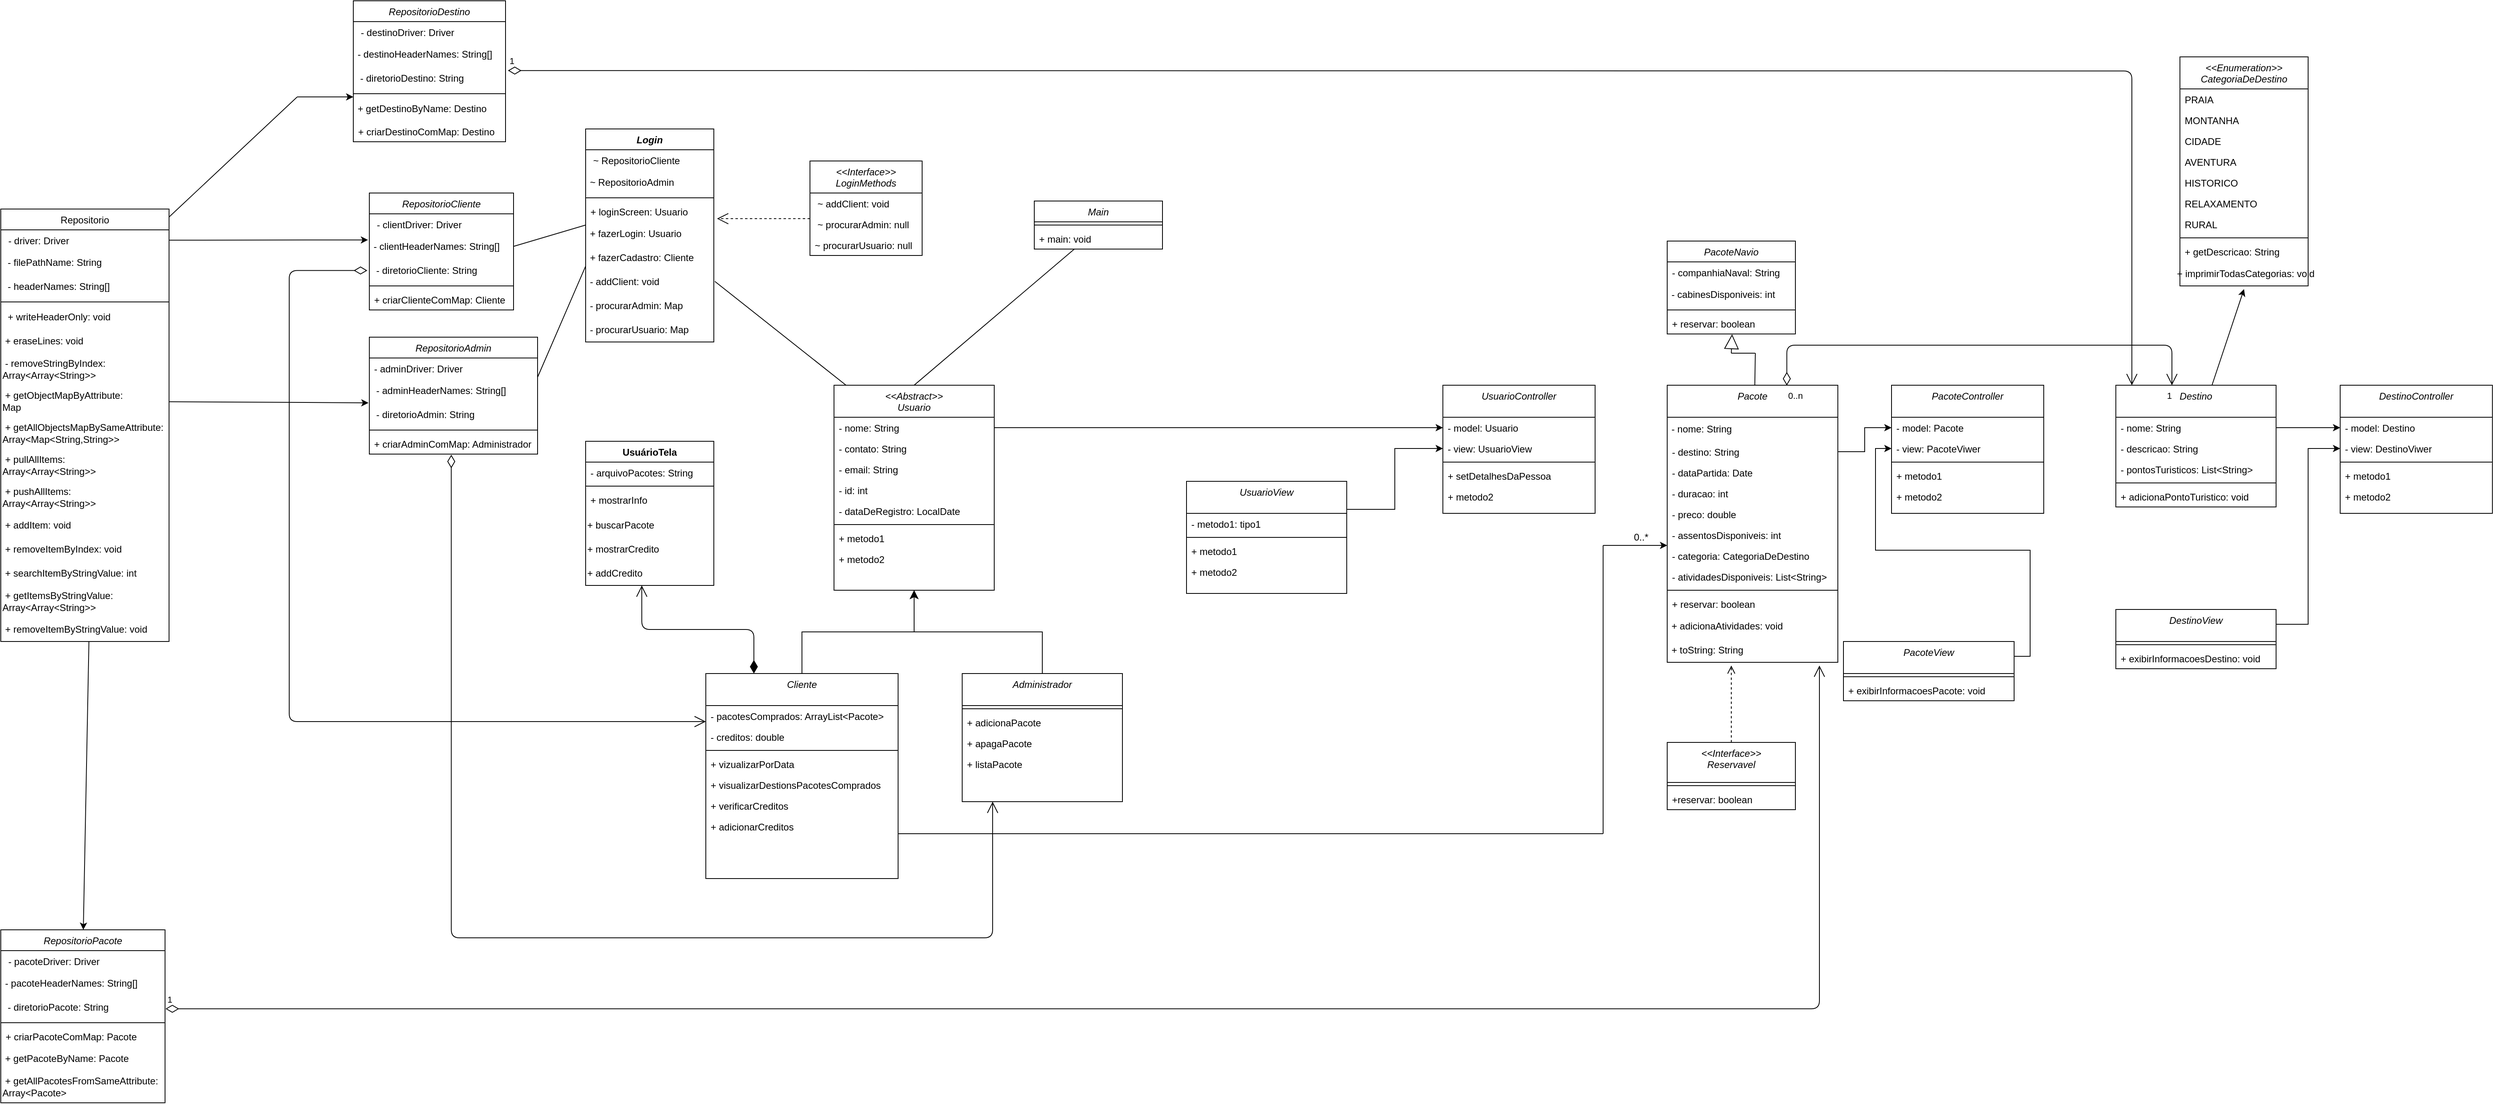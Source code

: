 <mxfile>
    <diagram id="C5RBs43oDa-KdzZeNtuy" name="Page-1">
        <mxGraphModel dx="2603" dy="715" grid="1" gridSize="10" guides="1" tooltips="1" connect="1" arrows="1" fold="1" page="1" pageScale="1" pageWidth="827" pageHeight="1169" math="0" shadow="0">
            <root>
                <mxCell id="WIyWlLk6GJQsqaUBKTNV-0"/>
                <mxCell id="WIyWlLk6GJQsqaUBKTNV-1" parent="WIyWlLk6GJQsqaUBKTNV-0"/>
                <mxCell id="U9IP66-smwXzqderPSwU-36" value="&lt;&lt;Abstract&gt;&gt;&#10;Usuario" style="swimlane;fontStyle=2;align=center;verticalAlign=top;childLayout=stackLayout;horizontal=1;startSize=40;horizontalStack=0;resizeParent=1;resizeLast=0;collapsible=1;marginBottom=0;rounded=0;shadow=0;strokeWidth=1;" parent="WIyWlLk6GJQsqaUBKTNV-1" vertex="1">
                    <mxGeometry x="-200" y="600" width="200" height="256" as="geometry">
                        <mxRectangle x="220" y="120" width="160" height="26" as="alternateBounds"/>
                    </mxGeometry>
                </mxCell>
                <mxCell id="U9IP66-smwXzqderPSwU-39" value="- nome: String" style="text;align=left;verticalAlign=top;spacingLeft=4;spacingRight=4;overflow=hidden;rotatable=0;points=[[0,0.5],[1,0.5]];portConstraint=eastwest;rounded=0;shadow=0;html=0;" parent="U9IP66-smwXzqderPSwU-36" vertex="1">
                    <mxGeometry y="40" width="200" height="26" as="geometry"/>
                </mxCell>
                <mxCell id="U9IP66-smwXzqderPSwU-47" value="- contato: String" style="text;align=left;verticalAlign=top;spacingLeft=4;spacingRight=4;overflow=hidden;rotatable=0;points=[[0,0.5],[1,0.5]];portConstraint=eastwest;rounded=0;shadow=0;html=0;" parent="U9IP66-smwXzqderPSwU-36" vertex="1">
                    <mxGeometry y="66" width="200" height="26" as="geometry"/>
                </mxCell>
                <mxCell id="U9IP66-smwXzqderPSwU-48" value="- email: String" style="text;align=left;verticalAlign=top;spacingLeft=4;spacingRight=4;overflow=hidden;rotatable=0;points=[[0,0.5],[1,0.5]];portConstraint=eastwest;rounded=0;shadow=0;html=0;" parent="U9IP66-smwXzqderPSwU-36" vertex="1">
                    <mxGeometry y="92" width="200" height="26" as="geometry"/>
                </mxCell>
                <mxCell id="U9IP66-smwXzqderPSwU-51" value="- id: int" style="text;align=left;verticalAlign=top;spacingLeft=4;spacingRight=4;overflow=hidden;rotatable=0;points=[[0,0.5],[1,0.5]];portConstraint=eastwest;rounded=0;shadow=0;html=0;" parent="U9IP66-smwXzqderPSwU-36" vertex="1">
                    <mxGeometry y="118" width="200" height="26" as="geometry"/>
                </mxCell>
                <mxCell id="U9IP66-smwXzqderPSwU-52" value="- dataDeRegistro: LocalDate" style="text;align=left;verticalAlign=top;spacingLeft=4;spacingRight=4;overflow=hidden;rotatable=0;points=[[0,0.5],[1,0.5]];portConstraint=eastwest;rounded=0;shadow=0;html=0;" parent="U9IP66-smwXzqderPSwU-36" vertex="1">
                    <mxGeometry y="144" width="200" height="26" as="geometry"/>
                </mxCell>
                <mxCell id="U9IP66-smwXzqderPSwU-40" value="" style="line;html=1;strokeWidth=1;align=left;verticalAlign=middle;spacingTop=-1;spacingLeft=3;spacingRight=3;rotatable=0;labelPosition=right;points=[];portConstraint=eastwest;" parent="U9IP66-smwXzqderPSwU-36" vertex="1">
                    <mxGeometry y="170" width="200" height="8" as="geometry"/>
                </mxCell>
                <mxCell id="U9IP66-smwXzqderPSwU-41" style="edgeStyle=orthogonalEdgeStyle;rounded=0;orthogonalLoop=1;jettySize=auto;html=1;exitX=1;exitY=0.5;exitDx=0;exitDy=0;" parent="U9IP66-smwXzqderPSwU-36" source="U9IP66-smwXzqderPSwU-39" target="U9IP66-smwXzqderPSwU-39" edge="1">
                    <mxGeometry relative="1" as="geometry"/>
                </mxCell>
                <mxCell id="U9IP66-smwXzqderPSwU-45" value="+ metodo1" style="text;align=left;verticalAlign=top;spacingLeft=4;spacingRight=4;overflow=hidden;rotatable=0;points=[[0,0.5],[1,0.5]];portConstraint=eastwest;rounded=0;shadow=0;html=0;" parent="U9IP66-smwXzqderPSwU-36" vertex="1">
                    <mxGeometry y="178" width="200" height="26" as="geometry"/>
                </mxCell>
                <mxCell id="U9IP66-smwXzqderPSwU-46" value="+ metodo2" style="text;align=left;verticalAlign=top;spacingLeft=4;spacingRight=4;overflow=hidden;rotatable=0;points=[[0,0.5],[1,0.5]];portConstraint=eastwest;rounded=0;shadow=0;html=0;" parent="U9IP66-smwXzqderPSwU-36" vertex="1">
                    <mxGeometry y="204" width="200" height="26" as="geometry"/>
                </mxCell>
                <mxCell id="U9IP66-smwXzqderPSwU-55" value="Pacote" style="swimlane;fontStyle=2;align=center;verticalAlign=top;childLayout=stackLayout;horizontal=1;startSize=40;horizontalStack=0;resizeParent=1;resizeLast=0;collapsible=1;marginBottom=0;rounded=0;shadow=0;strokeWidth=1;" parent="WIyWlLk6GJQsqaUBKTNV-1" vertex="1">
                    <mxGeometry x="840" y="600" width="213" height="346" as="geometry">
                        <mxRectangle x="220" y="120" width="160" height="26" as="alternateBounds"/>
                    </mxGeometry>
                </mxCell>
                <mxCell id="34" value="&amp;nbsp;- nome: String" style="text;html=1;align=left;verticalAlign=middle;resizable=0;points=[];autosize=1;strokeColor=none;fillColor=none;" parent="U9IP66-smwXzqderPSwU-55" vertex="1">
                    <mxGeometry y="40" width="213" height="30" as="geometry"/>
                </mxCell>
                <mxCell id="U9IP66-smwXzqderPSwU-56" value="- destino: String" style="text;align=left;verticalAlign=top;spacingLeft=4;spacingRight=4;overflow=hidden;rotatable=0;points=[[0,0.5],[1,0.5]];portConstraint=eastwest;rounded=0;shadow=0;html=0;" parent="U9IP66-smwXzqderPSwU-55" vertex="1">
                    <mxGeometry y="70" width="213" height="26" as="geometry"/>
                </mxCell>
                <mxCell id="U9IP66-smwXzqderPSwU-57" value="- dataPartida: Date" style="text;align=left;verticalAlign=top;spacingLeft=4;spacingRight=4;overflow=hidden;rotatable=0;points=[[0,0.5],[1,0.5]];portConstraint=eastwest;rounded=0;shadow=0;html=0;" parent="U9IP66-smwXzqderPSwU-55" vertex="1">
                    <mxGeometry y="96" width="213" height="26" as="geometry"/>
                </mxCell>
                <mxCell id="U9IP66-smwXzqderPSwU-58" value="- duracao: int" style="text;align=left;verticalAlign=top;spacingLeft=4;spacingRight=4;overflow=hidden;rotatable=0;points=[[0,0.5],[1,0.5]];portConstraint=eastwest;rounded=0;shadow=0;html=0;" parent="U9IP66-smwXzqderPSwU-55" vertex="1">
                    <mxGeometry y="122" width="213" height="26" as="geometry"/>
                </mxCell>
                <mxCell id="U9IP66-smwXzqderPSwU-59" value="- preco: double" style="text;align=left;verticalAlign=top;spacingLeft=4;spacingRight=4;overflow=hidden;rotatable=0;points=[[0,0.5],[1,0.5]];portConstraint=eastwest;rounded=0;shadow=0;html=0;" parent="U9IP66-smwXzqderPSwU-55" vertex="1">
                    <mxGeometry y="148" width="213" height="26" as="geometry"/>
                </mxCell>
                <mxCell id="U9IP66-smwXzqderPSwU-60" value="- assentosDisponiveis: int" style="text;align=left;verticalAlign=top;spacingLeft=4;spacingRight=4;overflow=hidden;rotatable=0;points=[[0,0.5],[1,0.5]];portConstraint=eastwest;rounded=0;shadow=0;html=0;" parent="U9IP66-smwXzqderPSwU-55" vertex="1">
                    <mxGeometry y="174" width="213" height="26" as="geometry"/>
                </mxCell>
                <mxCell id="2xacURTMqdeHyOJZ9n8j-30" value="- categoria: CategoriaDeDestino" style="text;align=left;verticalAlign=top;spacingLeft=4;spacingRight=4;overflow=hidden;rotatable=0;points=[[0,0.5],[1,0.5]];portConstraint=eastwest;rounded=0;shadow=0;html=0;" parent="U9IP66-smwXzqderPSwU-55" vertex="1">
                    <mxGeometry y="200" width="213" height="26" as="geometry"/>
                </mxCell>
                <mxCell id="2xacURTMqdeHyOJZ9n8j-31" value="- atividadesDisponiveis: List&lt;String&gt;" style="text;align=left;verticalAlign=top;spacingLeft=4;spacingRight=4;overflow=hidden;rotatable=0;points=[[0,0.5],[1,0.5]];portConstraint=eastwest;rounded=0;shadow=0;html=0;" parent="U9IP66-smwXzqderPSwU-55" vertex="1">
                    <mxGeometry y="226" width="213" height="26" as="geometry"/>
                </mxCell>
                <mxCell id="U9IP66-smwXzqderPSwU-62" value="" style="line;html=1;strokeWidth=1;align=left;verticalAlign=middle;spacingTop=-1;spacingLeft=3;spacingRight=3;rotatable=0;labelPosition=right;points=[];portConstraint=eastwest;" parent="U9IP66-smwXzqderPSwU-55" vertex="1">
                    <mxGeometry y="252" width="213" height="8" as="geometry"/>
                </mxCell>
                <mxCell id="U9IP66-smwXzqderPSwU-63" style="edgeStyle=orthogonalEdgeStyle;rounded=0;orthogonalLoop=1;jettySize=auto;html=1;exitX=1;exitY=0.5;exitDx=0;exitDy=0;" parent="U9IP66-smwXzqderPSwU-55" source="U9IP66-smwXzqderPSwU-56" target="U9IP66-smwXzqderPSwU-56" edge="1">
                    <mxGeometry relative="1" as="geometry"/>
                </mxCell>
                <mxCell id="U9IP66-smwXzqderPSwU-64" value="+ reservar: boolean" style="text;align=left;verticalAlign=top;spacingLeft=4;spacingRight=4;overflow=hidden;rotatable=0;points=[[0,0.5],[1,0.5]];portConstraint=eastwest;rounded=0;shadow=0;html=0;" parent="U9IP66-smwXzqderPSwU-55" vertex="1">
                    <mxGeometry y="260" width="213" height="26" as="geometry"/>
                </mxCell>
                <mxCell id="35" value="&amp;nbsp;+ adicionaAtividades: void" style="text;html=1;align=left;verticalAlign=middle;resizable=0;points=[];autosize=1;strokeColor=none;fillColor=none;" parent="U9IP66-smwXzqderPSwU-55" vertex="1">
                    <mxGeometry y="286" width="213" height="30" as="geometry"/>
                </mxCell>
                <mxCell id="36" value="&amp;nbsp;+ toString: String" style="text;html=1;align=left;verticalAlign=middle;resizable=0;points=[];autosize=1;strokeColor=none;fillColor=none;" parent="U9IP66-smwXzqderPSwU-55" vertex="1">
                    <mxGeometry y="316" width="213" height="30" as="geometry"/>
                </mxCell>
                <mxCell id="U9IP66-smwXzqderPSwU-116" style="edgeStyle=orthogonalEdgeStyle;rounded=0;orthogonalLoop=1;jettySize=auto;html=1;exitX=1;exitY=0.25;exitDx=0;exitDy=0;entryX=0;entryY=0.5;entryDx=0;entryDy=0;" parent="WIyWlLk6GJQsqaUBKTNV-1" source="U9IP66-smwXzqderPSwU-66" target="U9IP66-smwXzqderPSwU-82" edge="1">
                    <mxGeometry relative="1" as="geometry"/>
                </mxCell>
                <mxCell id="U9IP66-smwXzqderPSwU-66" value="UsuarioView" style="swimlane;fontStyle=2;align=center;verticalAlign=top;childLayout=stackLayout;horizontal=1;startSize=40;horizontalStack=0;resizeParent=1;resizeLast=0;collapsible=1;marginBottom=0;rounded=0;shadow=0;strokeWidth=1;" parent="WIyWlLk6GJQsqaUBKTNV-1" vertex="1">
                    <mxGeometry x="240" y="720" width="200" height="140" as="geometry">
                        <mxRectangle x="220" y="120" width="160" height="26" as="alternateBounds"/>
                    </mxGeometry>
                </mxCell>
                <mxCell id="U9IP66-smwXzqderPSwU-67" value="- metodo1: tipo1" style="text;align=left;verticalAlign=top;spacingLeft=4;spacingRight=4;overflow=hidden;rotatable=0;points=[[0,0.5],[1,0.5]];portConstraint=eastwest;rounded=0;shadow=0;html=0;" parent="U9IP66-smwXzqderPSwU-66" vertex="1">
                    <mxGeometry y="40" width="200" height="26" as="geometry"/>
                </mxCell>
                <mxCell id="U9IP66-smwXzqderPSwU-72" value="" style="line;html=1;strokeWidth=1;align=left;verticalAlign=middle;spacingTop=-1;spacingLeft=3;spacingRight=3;rotatable=0;labelPosition=right;points=[];portConstraint=eastwest;" parent="U9IP66-smwXzqderPSwU-66" vertex="1">
                    <mxGeometry y="66" width="200" height="8" as="geometry"/>
                </mxCell>
                <mxCell id="U9IP66-smwXzqderPSwU-73" style="edgeStyle=orthogonalEdgeStyle;rounded=0;orthogonalLoop=1;jettySize=auto;html=1;exitX=1;exitY=0.5;exitDx=0;exitDy=0;" parent="U9IP66-smwXzqderPSwU-66" source="U9IP66-smwXzqderPSwU-67" target="U9IP66-smwXzqderPSwU-67" edge="1">
                    <mxGeometry relative="1" as="geometry"/>
                </mxCell>
                <mxCell id="U9IP66-smwXzqderPSwU-74" value="+ metodo1" style="text;align=left;verticalAlign=top;spacingLeft=4;spacingRight=4;overflow=hidden;rotatable=0;points=[[0,0.5],[1,0.5]];portConstraint=eastwest;rounded=0;shadow=0;html=0;" parent="U9IP66-smwXzqderPSwU-66" vertex="1">
                    <mxGeometry y="74" width="200" height="26" as="geometry"/>
                </mxCell>
                <mxCell id="U9IP66-smwXzqderPSwU-100" value="+ metodo2" style="text;align=left;verticalAlign=top;spacingLeft=4;spacingRight=4;overflow=hidden;rotatable=0;points=[[0,0.5],[1,0.5]];portConstraint=eastwest;rounded=0;shadow=0;html=0;" parent="U9IP66-smwXzqderPSwU-66" vertex="1">
                    <mxGeometry y="100" width="200" height="26" as="geometry"/>
                </mxCell>
                <mxCell id="U9IP66-smwXzqderPSwU-76" value="UsuarioController" style="swimlane;fontStyle=2;align=center;verticalAlign=top;childLayout=stackLayout;horizontal=1;startSize=40;horizontalStack=0;resizeParent=1;resizeLast=0;collapsible=1;marginBottom=0;rounded=0;shadow=0;strokeWidth=1;" parent="WIyWlLk6GJQsqaUBKTNV-1" vertex="1">
                    <mxGeometry x="560" y="600" width="190" height="160" as="geometry">
                        <mxRectangle x="220" y="120" width="160" height="26" as="alternateBounds"/>
                    </mxGeometry>
                </mxCell>
                <mxCell id="U9IP66-smwXzqderPSwU-77" value="- model: Usuario" style="text;align=left;verticalAlign=top;spacingLeft=4;spacingRight=4;overflow=hidden;rotatable=0;points=[[0,0.5],[1,0.5]];portConstraint=eastwest;rounded=0;shadow=0;html=0;" parent="U9IP66-smwXzqderPSwU-76" vertex="1">
                    <mxGeometry y="40" width="190" height="26" as="geometry"/>
                </mxCell>
                <mxCell id="U9IP66-smwXzqderPSwU-82" value="- view: UsuarioView" style="text;align=left;verticalAlign=top;spacingLeft=4;spacingRight=4;overflow=hidden;rotatable=0;points=[[0,0.5],[1,0.5]];portConstraint=eastwest;rounded=0;shadow=0;html=0;" parent="U9IP66-smwXzqderPSwU-76" vertex="1">
                    <mxGeometry y="66" width="190" height="26" as="geometry"/>
                </mxCell>
                <mxCell id="U9IP66-smwXzqderPSwU-78" value="" style="line;html=1;strokeWidth=1;align=left;verticalAlign=middle;spacingTop=-1;spacingLeft=3;spacingRight=3;rotatable=0;labelPosition=right;points=[];portConstraint=eastwest;" parent="U9IP66-smwXzqderPSwU-76" vertex="1">
                    <mxGeometry y="92" width="190" height="8" as="geometry"/>
                </mxCell>
                <mxCell id="U9IP66-smwXzqderPSwU-79" style="edgeStyle=orthogonalEdgeStyle;rounded=0;orthogonalLoop=1;jettySize=auto;html=1;exitX=1;exitY=0.5;exitDx=0;exitDy=0;" parent="U9IP66-smwXzqderPSwU-76" source="U9IP66-smwXzqderPSwU-77" target="U9IP66-smwXzqderPSwU-77" edge="1">
                    <mxGeometry relative="1" as="geometry"/>
                </mxCell>
                <mxCell id="U9IP66-smwXzqderPSwU-80" value="+ setDetalhesDaPessoa" style="text;align=left;verticalAlign=top;spacingLeft=4;spacingRight=4;overflow=hidden;rotatable=0;points=[[0,0.5],[1,0.5]];portConstraint=eastwest;rounded=0;shadow=0;html=0;" parent="U9IP66-smwXzqderPSwU-76" vertex="1">
                    <mxGeometry y="100" width="190" height="26" as="geometry"/>
                </mxCell>
                <mxCell id="U9IP66-smwXzqderPSwU-84" value="+ metodo2" style="text;align=left;verticalAlign=top;spacingLeft=4;spacingRight=4;overflow=hidden;rotatable=0;points=[[0,0.5],[1,0.5]];portConstraint=eastwest;rounded=0;shadow=0;html=0;" parent="U9IP66-smwXzqderPSwU-76" vertex="1">
                    <mxGeometry y="126" width="190" height="26" as="geometry"/>
                </mxCell>
                <mxCell id="U9IP66-smwXzqderPSwU-114" style="edgeStyle=orthogonalEdgeStyle;rounded=0;orthogonalLoop=1;jettySize=auto;html=1;exitX=1;exitY=0.25;exitDx=0;exitDy=0;entryX=0;entryY=0.5;entryDx=0;entryDy=0;" parent="WIyWlLk6GJQsqaUBKTNV-1" source="U9IP66-smwXzqderPSwU-101" target="U9IP66-smwXzqderPSwU-109" edge="1">
                    <mxGeometry relative="1" as="geometry"/>
                </mxCell>
                <mxCell id="U9IP66-smwXzqderPSwU-101" value="PacoteView" style="swimlane;fontStyle=2;align=center;verticalAlign=top;childLayout=stackLayout;horizontal=1;startSize=40;horizontalStack=0;resizeParent=1;resizeLast=0;collapsible=1;marginBottom=0;rounded=0;shadow=0;strokeWidth=1;" parent="WIyWlLk6GJQsqaUBKTNV-1" vertex="1">
                    <mxGeometry x="1060" y="920" width="213" height="74" as="geometry">
                        <mxRectangle x="220" y="120" width="160" height="26" as="alternateBounds"/>
                    </mxGeometry>
                </mxCell>
                <mxCell id="U9IP66-smwXzqderPSwU-103" value="" style="line;html=1;strokeWidth=1;align=left;verticalAlign=middle;spacingTop=-1;spacingLeft=3;spacingRight=3;rotatable=0;labelPosition=right;points=[];portConstraint=eastwest;" parent="U9IP66-smwXzqderPSwU-101" vertex="1">
                    <mxGeometry y="40" width="213" height="8" as="geometry"/>
                </mxCell>
                <mxCell id="U9IP66-smwXzqderPSwU-104" style="edgeStyle=orthogonalEdgeStyle;rounded=0;orthogonalLoop=1;jettySize=auto;html=1;exitX=1;exitY=0.5;exitDx=0;exitDy=0;" parent="U9IP66-smwXzqderPSwU-101" edge="1">
                    <mxGeometry relative="1" as="geometry">
                        <mxPoint x="213.0" y="53" as="sourcePoint"/>
                        <mxPoint x="213.0" y="53" as="targetPoint"/>
                    </mxGeometry>
                </mxCell>
                <mxCell id="U9IP66-smwXzqderPSwU-105" value="+ exibirInformacoesPacote: void" style="text;align=left;verticalAlign=top;spacingLeft=4;spacingRight=4;overflow=hidden;rotatable=0;points=[[0,0.5],[1,0.5]];portConstraint=eastwest;rounded=0;shadow=0;html=0;" parent="U9IP66-smwXzqderPSwU-101" vertex="1">
                    <mxGeometry y="48" width="213" height="26" as="geometry"/>
                </mxCell>
                <mxCell id="U9IP66-smwXzqderPSwU-107" value="PacoteController" style="swimlane;fontStyle=2;align=center;verticalAlign=top;childLayout=stackLayout;horizontal=1;startSize=40;horizontalStack=0;resizeParent=1;resizeLast=0;collapsible=1;marginBottom=0;rounded=0;shadow=0;strokeWidth=1;" parent="WIyWlLk6GJQsqaUBKTNV-1" vertex="1">
                    <mxGeometry x="1120" y="600" width="190" height="160" as="geometry">
                        <mxRectangle x="220" y="120" width="160" height="26" as="alternateBounds"/>
                    </mxGeometry>
                </mxCell>
                <mxCell id="U9IP66-smwXzqderPSwU-108" value="- model: Pacote" style="text;align=left;verticalAlign=top;spacingLeft=4;spacingRight=4;overflow=hidden;rotatable=0;points=[[0,0.5],[1,0.5]];portConstraint=eastwest;rounded=0;shadow=0;html=0;" parent="U9IP66-smwXzqderPSwU-107" vertex="1">
                    <mxGeometry y="40" width="190" height="26" as="geometry"/>
                </mxCell>
                <mxCell id="U9IP66-smwXzqderPSwU-109" value="- view: PacoteViwer" style="text;align=left;verticalAlign=top;spacingLeft=4;spacingRight=4;overflow=hidden;rotatable=0;points=[[0,0.5],[1,0.5]];portConstraint=eastwest;rounded=0;shadow=0;html=0;" parent="U9IP66-smwXzqderPSwU-107" vertex="1">
                    <mxGeometry y="66" width="190" height="26" as="geometry"/>
                </mxCell>
                <mxCell id="U9IP66-smwXzqderPSwU-110" value="" style="line;html=1;strokeWidth=1;align=left;verticalAlign=middle;spacingTop=-1;spacingLeft=3;spacingRight=3;rotatable=0;labelPosition=right;points=[];portConstraint=eastwest;" parent="U9IP66-smwXzqderPSwU-107" vertex="1">
                    <mxGeometry y="92" width="190" height="8" as="geometry"/>
                </mxCell>
                <mxCell id="U9IP66-smwXzqderPSwU-111" style="edgeStyle=orthogonalEdgeStyle;rounded=0;orthogonalLoop=1;jettySize=auto;html=1;exitX=1;exitY=0.5;exitDx=0;exitDy=0;" parent="U9IP66-smwXzqderPSwU-107" source="U9IP66-smwXzqderPSwU-108" target="U9IP66-smwXzqderPSwU-108" edge="1">
                    <mxGeometry relative="1" as="geometry"/>
                </mxCell>
                <mxCell id="U9IP66-smwXzqderPSwU-112" value="+ metodo1" style="text;align=left;verticalAlign=top;spacingLeft=4;spacingRight=4;overflow=hidden;rotatable=0;points=[[0,0.5],[1,0.5]];portConstraint=eastwest;rounded=0;shadow=0;html=0;" parent="U9IP66-smwXzqderPSwU-107" vertex="1">
                    <mxGeometry y="100" width="190" height="26" as="geometry"/>
                </mxCell>
                <mxCell id="U9IP66-smwXzqderPSwU-113" value="+ metodo2" style="text;align=left;verticalAlign=top;spacingLeft=4;spacingRight=4;overflow=hidden;rotatable=0;points=[[0,0.5],[1,0.5]];portConstraint=eastwest;rounded=0;shadow=0;html=0;" parent="U9IP66-smwXzqderPSwU-107" vertex="1">
                    <mxGeometry y="126" width="190" height="26" as="geometry"/>
                </mxCell>
                <mxCell id="U9IP66-smwXzqderPSwU-115" style="edgeStyle=orthogonalEdgeStyle;rounded=0;orthogonalLoop=1;jettySize=auto;html=1;exitX=1;exitY=0.5;exitDx=0;exitDy=0;entryX=0;entryY=0.5;entryDx=0;entryDy=0;" parent="WIyWlLk6GJQsqaUBKTNV-1" source="U9IP66-smwXzqderPSwU-39" target="U9IP66-smwXzqderPSwU-77" edge="1">
                    <mxGeometry relative="1" as="geometry"/>
                </mxCell>
                <mxCell id="U9IP66-smwXzqderPSwU-117" style="edgeStyle=orthogonalEdgeStyle;rounded=0;orthogonalLoop=1;jettySize=auto;html=1;exitX=1;exitY=0.5;exitDx=0;exitDy=0;entryX=0;entryY=0.5;entryDx=0;entryDy=0;" parent="WIyWlLk6GJQsqaUBKTNV-1" source="U9IP66-smwXzqderPSwU-56" target="U9IP66-smwXzqderPSwU-108" edge="1">
                    <mxGeometry relative="1" as="geometry"/>
                </mxCell>
                <mxCell id="U9IP66-smwXzqderPSwU-136" value="&lt;&lt;Enumeration&gt;&gt;&#10;CategoriaDeDestino" style="swimlane;fontStyle=2;align=center;verticalAlign=top;childLayout=stackLayout;horizontal=1;startSize=40;horizontalStack=0;resizeParent=1;resizeLast=0;collapsible=1;marginBottom=0;rounded=0;shadow=0;strokeWidth=1;" parent="WIyWlLk6GJQsqaUBKTNV-1" vertex="1">
                    <mxGeometry x="1480" y="190" width="160" height="286" as="geometry">
                        <mxRectangle x="220" y="120" width="160" height="26" as="alternateBounds"/>
                    </mxGeometry>
                </mxCell>
                <mxCell id="U9IP66-smwXzqderPSwU-137" value="PRAIA" style="text;align=left;verticalAlign=top;spacingLeft=4;spacingRight=4;overflow=hidden;rotatable=0;points=[[0,0.5],[1,0.5]];portConstraint=eastwest;" parent="U9IP66-smwXzqderPSwU-136" vertex="1">
                    <mxGeometry y="40" width="160" height="26" as="geometry"/>
                </mxCell>
                <mxCell id="U9IP66-smwXzqderPSwU-140" value="MONTANHA" style="text;align=left;verticalAlign=top;spacingLeft=4;spacingRight=4;overflow=hidden;rotatable=0;points=[[0,0.5],[1,0.5]];portConstraint=eastwest;" parent="U9IP66-smwXzqderPSwU-136" vertex="1">
                    <mxGeometry y="66" width="160" height="26" as="geometry"/>
                </mxCell>
                <mxCell id="U9IP66-smwXzqderPSwU-141" value="CIDADE" style="text;align=left;verticalAlign=top;spacingLeft=4;spacingRight=4;overflow=hidden;rotatable=0;points=[[0,0.5],[1,0.5]];portConstraint=eastwest;" parent="U9IP66-smwXzqderPSwU-136" vertex="1">
                    <mxGeometry y="92" width="160" height="26" as="geometry"/>
                </mxCell>
                <mxCell id="U9IP66-smwXzqderPSwU-142" value="AVENTURA" style="text;align=left;verticalAlign=top;spacingLeft=4;spacingRight=4;overflow=hidden;rotatable=0;points=[[0,0.5],[1,0.5]];portConstraint=eastwest;" parent="U9IP66-smwXzqderPSwU-136" vertex="1">
                    <mxGeometry y="118" width="160" height="26" as="geometry"/>
                </mxCell>
                <mxCell id="U9IP66-smwXzqderPSwU-143" value="HISTORICO" style="text;align=left;verticalAlign=top;spacingLeft=4;spacingRight=4;overflow=hidden;rotatable=0;points=[[0,0.5],[1,0.5]];portConstraint=eastwest;" parent="U9IP66-smwXzqderPSwU-136" vertex="1">
                    <mxGeometry y="144" width="160" height="26" as="geometry"/>
                </mxCell>
                <mxCell id="U9IP66-smwXzqderPSwU-144" value="RELAXAMENTO" style="text;align=left;verticalAlign=top;spacingLeft=4;spacingRight=4;overflow=hidden;rotatable=0;points=[[0,0.5],[1,0.5]];portConstraint=eastwest;" parent="U9IP66-smwXzqderPSwU-136" vertex="1">
                    <mxGeometry y="170" width="160" height="26" as="geometry"/>
                </mxCell>
                <mxCell id="U9IP66-smwXzqderPSwU-138" value="RURAL" style="text;align=left;verticalAlign=top;spacingLeft=4;spacingRight=4;overflow=hidden;rotatable=0;points=[[0,0.5],[1,0.5]];portConstraint=eastwest;rounded=0;shadow=0;html=0;" parent="U9IP66-smwXzqderPSwU-136" vertex="1">
                    <mxGeometry y="196" width="160" height="26" as="geometry"/>
                </mxCell>
                <mxCell id="U9IP66-smwXzqderPSwU-139" style="edgeStyle=orthogonalEdgeStyle;rounded=0;orthogonalLoop=1;jettySize=auto;html=1;exitX=1;exitY=0.5;exitDx=0;exitDy=0;" parent="U9IP66-smwXzqderPSwU-136" edge="1">
                    <mxGeometry relative="1" as="geometry">
                        <mxPoint x="180.0" y="105" as="sourcePoint"/>
                        <mxPoint x="180.0" y="105" as="targetPoint"/>
                    </mxGeometry>
                </mxCell>
                <mxCell id="U9IP66-smwXzqderPSwU-145" value="" style="line;html=1;strokeWidth=1;align=left;verticalAlign=middle;spacingTop=-1;spacingLeft=3;spacingRight=3;rotatable=0;labelPosition=right;points=[];portConstraint=eastwest;" parent="U9IP66-smwXzqderPSwU-136" vertex="1">
                    <mxGeometry y="222" width="160" height="8" as="geometry"/>
                </mxCell>
                <mxCell id="U9IP66-smwXzqderPSwU-146" value="+ getDescricao: String" style="text;align=left;verticalAlign=top;spacingLeft=4;spacingRight=4;overflow=hidden;rotatable=0;points=[[0,0.5],[1,0.5]];portConstraint=eastwest;rounded=0;shadow=0;html=0;" parent="U9IP66-smwXzqderPSwU-136" vertex="1">
                    <mxGeometry y="230" width="160" height="26" as="geometry"/>
                </mxCell>
                <mxCell id="119" value="&amp;nbsp;+ imprimirTodasCategorias: void" style="text;html=1;align=center;verticalAlign=middle;resizable=0;points=[];autosize=1;strokeColor=none;fillColor=none;" parent="U9IP66-smwXzqderPSwU-136" vertex="1">
                    <mxGeometry y="256" width="160" height="30" as="geometry"/>
                </mxCell>
                <mxCell id="U9IP66-smwXzqderPSwU-147" value="Destino" style="swimlane;fontStyle=2;align=center;verticalAlign=top;childLayout=stackLayout;horizontal=1;startSize=40;horizontalStack=0;resizeParent=1;resizeLast=0;collapsible=1;marginBottom=0;rounded=0;shadow=0;strokeWidth=1;" parent="WIyWlLk6GJQsqaUBKTNV-1" vertex="1">
                    <mxGeometry x="1400" y="600" width="200" height="152" as="geometry">
                        <mxRectangle x="220" y="120" width="160" height="26" as="alternateBounds"/>
                    </mxGeometry>
                </mxCell>
                <mxCell id="U9IP66-smwXzqderPSwU-148" value="- nome: String" style="text;align=left;verticalAlign=top;spacingLeft=4;spacingRight=4;overflow=hidden;rotatable=0;points=[[0,0.5],[1,0.5]];portConstraint=eastwest;rounded=0;shadow=0;html=0;" parent="U9IP66-smwXzqderPSwU-147" vertex="1">
                    <mxGeometry y="40" width="200" height="26" as="geometry"/>
                </mxCell>
                <mxCell id="U9IP66-smwXzqderPSwU-149" value="- descricao: String" style="text;align=left;verticalAlign=top;spacingLeft=4;spacingRight=4;overflow=hidden;rotatable=0;points=[[0,0.5],[1,0.5]];portConstraint=eastwest;rounded=0;shadow=0;html=0;" parent="U9IP66-smwXzqderPSwU-147" vertex="1">
                    <mxGeometry y="66" width="200" height="26" as="geometry"/>
                </mxCell>
                <mxCell id="U9IP66-smwXzqderPSwU-150" value="- pontosTuristicos: List&lt;String&gt;" style="text;align=left;verticalAlign=top;spacingLeft=4;spacingRight=4;overflow=hidden;rotatable=0;points=[[0,0.5],[1,0.5]];portConstraint=eastwest;rounded=0;shadow=0;html=0;" parent="U9IP66-smwXzqderPSwU-147" vertex="1">
                    <mxGeometry y="92" width="200" height="26" as="geometry"/>
                </mxCell>
                <mxCell id="U9IP66-smwXzqderPSwU-153" value="" style="line;html=1;strokeWidth=1;align=left;verticalAlign=middle;spacingTop=-1;spacingLeft=3;spacingRight=3;rotatable=0;labelPosition=right;points=[];portConstraint=eastwest;" parent="U9IP66-smwXzqderPSwU-147" vertex="1">
                    <mxGeometry y="118" width="200" height="8" as="geometry"/>
                </mxCell>
                <mxCell id="U9IP66-smwXzqderPSwU-154" style="edgeStyle=orthogonalEdgeStyle;rounded=0;orthogonalLoop=1;jettySize=auto;html=1;exitX=1;exitY=0.5;exitDx=0;exitDy=0;" parent="U9IP66-smwXzqderPSwU-147" source="U9IP66-smwXzqderPSwU-148" target="U9IP66-smwXzqderPSwU-148" edge="1">
                    <mxGeometry relative="1" as="geometry"/>
                </mxCell>
                <mxCell id="U9IP66-smwXzqderPSwU-172" value="+ adicionaPontoTuristico: void" style="text;align=left;verticalAlign=top;spacingLeft=4;spacingRight=4;overflow=hidden;rotatable=0;points=[[0,0.5],[1,0.5]];portConstraint=eastwest;rounded=0;shadow=0;html=0;" parent="U9IP66-smwXzqderPSwU-147" vertex="1">
                    <mxGeometry y="126" width="200" height="26" as="geometry"/>
                </mxCell>
                <mxCell id="U9IP66-smwXzqderPSwU-156" style="edgeStyle=orthogonalEdgeStyle;rounded=0;orthogonalLoop=1;jettySize=auto;html=1;exitX=1;exitY=0.25;exitDx=0;exitDy=0;entryX=0;entryY=0.5;entryDx=0;entryDy=0;" parent="WIyWlLk6GJQsqaUBKTNV-1" source="U9IP66-smwXzqderPSwU-157" target="U9IP66-smwXzqderPSwU-165" edge="1">
                    <mxGeometry relative="1" as="geometry"/>
                </mxCell>
                <mxCell id="U9IP66-smwXzqderPSwU-157" value="DestinoView" style="swimlane;fontStyle=2;align=center;verticalAlign=top;childLayout=stackLayout;horizontal=1;startSize=40;horizontalStack=0;resizeParent=1;resizeLast=0;collapsible=1;marginBottom=0;rounded=0;shadow=0;strokeWidth=1;" parent="WIyWlLk6GJQsqaUBKTNV-1" vertex="1">
                    <mxGeometry x="1400" y="880" width="200" height="74" as="geometry">
                        <mxRectangle x="220" y="120" width="160" height="26" as="alternateBounds"/>
                    </mxGeometry>
                </mxCell>
                <mxCell id="U9IP66-smwXzqderPSwU-159" value="" style="line;html=1;strokeWidth=1;align=left;verticalAlign=middle;spacingTop=-1;spacingLeft=3;spacingRight=3;rotatable=0;labelPosition=right;points=[];portConstraint=eastwest;" parent="U9IP66-smwXzqderPSwU-157" vertex="1">
                    <mxGeometry y="40" width="200" height="8" as="geometry"/>
                </mxCell>
                <mxCell id="U9IP66-smwXzqderPSwU-160" style="edgeStyle=orthogonalEdgeStyle;rounded=0;orthogonalLoop=1;jettySize=auto;html=1;exitX=1;exitY=0.5;exitDx=0;exitDy=0;" parent="U9IP66-smwXzqderPSwU-157" edge="1">
                    <mxGeometry relative="1" as="geometry">
                        <mxPoint x="200" y="53" as="sourcePoint"/>
                        <mxPoint x="200" y="53" as="targetPoint"/>
                    </mxGeometry>
                </mxCell>
                <mxCell id="U9IP66-smwXzqderPSwU-161" value="+ exibirInformacoesDestino: void" style="text;align=left;verticalAlign=top;spacingLeft=4;spacingRight=4;overflow=hidden;rotatable=0;points=[[0,0.5],[1,0.5]];portConstraint=eastwest;rounded=0;shadow=0;html=0;" parent="U9IP66-smwXzqderPSwU-157" vertex="1">
                    <mxGeometry y="48" width="200" height="26" as="geometry"/>
                </mxCell>
                <mxCell id="U9IP66-smwXzqderPSwU-163" value="DestinoController" style="swimlane;fontStyle=2;align=center;verticalAlign=top;childLayout=stackLayout;horizontal=1;startSize=40;horizontalStack=0;resizeParent=1;resizeLast=0;collapsible=1;marginBottom=0;rounded=0;shadow=0;strokeWidth=1;" parent="WIyWlLk6GJQsqaUBKTNV-1" vertex="1">
                    <mxGeometry x="1680" y="600" width="190" height="160" as="geometry">
                        <mxRectangle x="220" y="120" width="160" height="26" as="alternateBounds"/>
                    </mxGeometry>
                </mxCell>
                <mxCell id="U9IP66-smwXzqderPSwU-164" value="- model: Destino" style="text;align=left;verticalAlign=top;spacingLeft=4;spacingRight=4;overflow=hidden;rotatable=0;points=[[0,0.5],[1,0.5]];portConstraint=eastwest;rounded=0;shadow=0;html=0;" parent="U9IP66-smwXzqderPSwU-163" vertex="1">
                    <mxGeometry y="40" width="190" height="26" as="geometry"/>
                </mxCell>
                <mxCell id="U9IP66-smwXzqderPSwU-165" value="- view: DestinoViwer" style="text;align=left;verticalAlign=top;spacingLeft=4;spacingRight=4;overflow=hidden;rotatable=0;points=[[0,0.5],[1,0.5]];portConstraint=eastwest;rounded=0;shadow=0;html=0;" parent="U9IP66-smwXzqderPSwU-163" vertex="1">
                    <mxGeometry y="66" width="190" height="26" as="geometry"/>
                </mxCell>
                <mxCell id="U9IP66-smwXzqderPSwU-166" value="" style="line;html=1;strokeWidth=1;align=left;verticalAlign=middle;spacingTop=-1;spacingLeft=3;spacingRight=3;rotatable=0;labelPosition=right;points=[];portConstraint=eastwest;" parent="U9IP66-smwXzqderPSwU-163" vertex="1">
                    <mxGeometry y="92" width="190" height="8" as="geometry"/>
                </mxCell>
                <mxCell id="U9IP66-smwXzqderPSwU-167" style="edgeStyle=orthogonalEdgeStyle;rounded=0;orthogonalLoop=1;jettySize=auto;html=1;exitX=1;exitY=0.5;exitDx=0;exitDy=0;" parent="U9IP66-smwXzqderPSwU-163" source="U9IP66-smwXzqderPSwU-164" target="U9IP66-smwXzqderPSwU-164" edge="1">
                    <mxGeometry relative="1" as="geometry"/>
                </mxCell>
                <mxCell id="U9IP66-smwXzqderPSwU-168" value="+ metodo1" style="text;align=left;verticalAlign=top;spacingLeft=4;spacingRight=4;overflow=hidden;rotatable=0;points=[[0,0.5],[1,0.5]];portConstraint=eastwest;rounded=0;shadow=0;html=0;" parent="U9IP66-smwXzqderPSwU-163" vertex="1">
                    <mxGeometry y="100" width="190" height="26" as="geometry"/>
                </mxCell>
                <mxCell id="U9IP66-smwXzqderPSwU-169" value="+ metodo2" style="text;align=left;verticalAlign=top;spacingLeft=4;spacingRight=4;overflow=hidden;rotatable=0;points=[[0,0.5],[1,0.5]];portConstraint=eastwest;rounded=0;shadow=0;html=0;" parent="U9IP66-smwXzqderPSwU-163" vertex="1">
                    <mxGeometry y="126" width="190" height="26" as="geometry"/>
                </mxCell>
                <mxCell id="U9IP66-smwXzqderPSwU-170" style="edgeStyle=orthogonalEdgeStyle;rounded=0;orthogonalLoop=1;jettySize=auto;html=1;exitX=1;exitY=0.5;exitDx=0;exitDy=0;entryX=0;entryY=0.5;entryDx=0;entryDy=0;" parent="WIyWlLk6GJQsqaUBKTNV-1" source="U9IP66-smwXzqderPSwU-148" target="U9IP66-smwXzqderPSwU-164" edge="1">
                    <mxGeometry relative="1" as="geometry"/>
                </mxCell>
                <mxCell id="2xacURTMqdeHyOJZ9n8j-21" style="edgeStyle=orthogonalEdgeStyle;rounded=0;orthogonalLoop=1;jettySize=auto;html=1;exitX=0.5;exitY=0;exitDx=0;exitDy=0;entryX=0.5;entryY=1;entryDx=0;entryDy=0;fontSize=12;startSize=8;endSize=8;" parent="WIyWlLk6GJQsqaUBKTNV-1" source="2xacURTMqdeHyOJZ9n8j-0" target="U9IP66-smwXzqderPSwU-36" edge="1">
                    <mxGeometry relative="1" as="geometry"/>
                </mxCell>
                <mxCell id="2xacURTMqdeHyOJZ9n8j-0" value="Cliente" style="swimlane;fontStyle=2;align=center;verticalAlign=top;childLayout=stackLayout;horizontal=1;startSize=40;horizontalStack=0;resizeParent=1;resizeLast=0;collapsible=1;marginBottom=0;rounded=0;shadow=0;strokeWidth=1;" parent="WIyWlLk6GJQsqaUBKTNV-1" vertex="1">
                    <mxGeometry x="-360" y="960" width="240" height="256" as="geometry">
                        <mxRectangle x="220" y="120" width="160" height="26" as="alternateBounds"/>
                    </mxGeometry>
                </mxCell>
                <mxCell id="2xacURTMqdeHyOJZ9n8j-2" value="- pacotesComprados: ArrayList&lt;Pacote&gt;" style="text;align=left;verticalAlign=top;spacingLeft=4;spacingRight=4;overflow=hidden;rotatable=0;points=[[0,0.5],[1,0.5]];portConstraint=eastwest;rounded=0;shadow=0;html=0;" parent="2xacURTMqdeHyOJZ9n8j-0" vertex="1">
                    <mxGeometry y="40" width="240" height="26" as="geometry"/>
                </mxCell>
                <mxCell id="2xacURTMqdeHyOJZ9n8j-4" value="- creditos: double" style="text;align=left;verticalAlign=top;spacingLeft=4;spacingRight=4;overflow=hidden;rotatable=0;points=[[0,0.5],[1,0.5]];portConstraint=eastwest;rounded=0;shadow=0;html=0;" parent="2xacURTMqdeHyOJZ9n8j-0" vertex="1">
                    <mxGeometry y="66" width="240" height="26" as="geometry"/>
                </mxCell>
                <mxCell id="2xacURTMqdeHyOJZ9n8j-6" value="" style="line;html=1;strokeWidth=1;align=left;verticalAlign=middle;spacingTop=-1;spacingLeft=3;spacingRight=3;rotatable=0;labelPosition=right;points=[];portConstraint=eastwest;" parent="2xacURTMqdeHyOJZ9n8j-0" vertex="1">
                    <mxGeometry y="92" width="240" height="8" as="geometry"/>
                </mxCell>
                <mxCell id="2xacURTMqdeHyOJZ9n8j-7" style="edgeStyle=orthogonalEdgeStyle;rounded=0;orthogonalLoop=1;jettySize=auto;html=1;exitX=1;exitY=0.5;exitDx=0;exitDy=0;" parent="2xacURTMqdeHyOJZ9n8j-0" edge="1">
                    <mxGeometry relative="1" as="geometry">
                        <mxPoint x="200" y="53.0" as="sourcePoint"/>
                        <mxPoint x="200" y="53.0" as="targetPoint"/>
                    </mxGeometry>
                </mxCell>
                <mxCell id="2xacURTMqdeHyOJZ9n8j-8" value="+ vizualizarPorData" style="text;align=left;verticalAlign=top;spacingLeft=4;spacingRight=4;overflow=hidden;rotatable=0;points=[[0,0.5],[1,0.5]];portConstraint=eastwest;rounded=0;shadow=0;html=0;" parent="2xacURTMqdeHyOJZ9n8j-0" vertex="1">
                    <mxGeometry y="100" width="240" height="26" as="geometry"/>
                </mxCell>
                <mxCell id="2xacURTMqdeHyOJZ9n8j-9" value="+ visualizarDestionsPacotesComprados" style="text;align=left;verticalAlign=top;spacingLeft=4;spacingRight=4;overflow=hidden;rotatable=0;points=[[0,0.5],[1,0.5]];portConstraint=eastwest;rounded=0;shadow=0;html=0;" parent="2xacURTMqdeHyOJZ9n8j-0" vertex="1">
                    <mxGeometry y="126" width="240" height="26" as="geometry"/>
                </mxCell>
                <mxCell id="2xacURTMqdeHyOJZ9n8j-27" value="+ verificarCreditos" style="text;align=left;verticalAlign=top;spacingLeft=4;spacingRight=4;overflow=hidden;rotatable=0;points=[[0,0.5],[1,0.5]];portConstraint=eastwest;rounded=0;shadow=0;html=0;" parent="2xacURTMqdeHyOJZ9n8j-0" vertex="1">
                    <mxGeometry y="152" width="240" height="26" as="geometry"/>
                </mxCell>
                <mxCell id="2xacURTMqdeHyOJZ9n8j-28" value="+ adicionarCreditos" style="text;align=left;verticalAlign=top;spacingLeft=4;spacingRight=4;overflow=hidden;rotatable=0;points=[[0,0.5],[1,0.5]];portConstraint=eastwest;rounded=0;shadow=0;html=0;" parent="2xacURTMqdeHyOJZ9n8j-0" vertex="1">
                    <mxGeometry y="178" width="240" height="26" as="geometry"/>
                </mxCell>
                <mxCell id="2xacURTMqdeHyOJZ9n8j-25" style="edgeStyle=orthogonalEdgeStyle;rounded=0;orthogonalLoop=1;jettySize=auto;html=1;exitX=0.5;exitY=0;exitDx=0;exitDy=0;entryX=0.5;entryY=1;entryDx=0;entryDy=0;fontSize=12;startSize=8;endSize=8;" parent="WIyWlLk6GJQsqaUBKTNV-1" source="2xacURTMqdeHyOJZ9n8j-10" target="U9IP66-smwXzqderPSwU-36" edge="1">
                    <mxGeometry relative="1" as="geometry"/>
                </mxCell>
                <mxCell id="2xacURTMqdeHyOJZ9n8j-10" value="Administrador" style="swimlane;fontStyle=2;align=center;verticalAlign=top;childLayout=stackLayout;horizontal=1;startSize=40;horizontalStack=0;resizeParent=1;resizeLast=0;collapsible=1;marginBottom=0;rounded=0;shadow=0;strokeWidth=1;" parent="WIyWlLk6GJQsqaUBKTNV-1" vertex="1">
                    <mxGeometry x="-40" y="960" width="200" height="160" as="geometry">
                        <mxRectangle x="220" y="120" width="160" height="26" as="alternateBounds"/>
                    </mxGeometry>
                </mxCell>
                <mxCell id="2xacURTMqdeHyOJZ9n8j-16" value="" style="line;html=1;strokeWidth=1;align=left;verticalAlign=middle;spacingTop=-1;spacingLeft=3;spacingRight=3;rotatable=0;labelPosition=right;points=[];portConstraint=eastwest;" parent="2xacURTMqdeHyOJZ9n8j-10" vertex="1">
                    <mxGeometry y="40" width="200" height="8" as="geometry"/>
                </mxCell>
                <mxCell id="2xacURTMqdeHyOJZ9n8j-17" style="edgeStyle=orthogonalEdgeStyle;rounded=0;orthogonalLoop=1;jettySize=auto;html=1;exitX=1;exitY=0.5;exitDx=0;exitDy=0;" parent="2xacURTMqdeHyOJZ9n8j-10" edge="1">
                    <mxGeometry relative="1" as="geometry">
                        <mxPoint x="200" y="53.0" as="sourcePoint"/>
                        <mxPoint x="200" y="53.0" as="targetPoint"/>
                    </mxGeometry>
                </mxCell>
                <mxCell id="2xacURTMqdeHyOJZ9n8j-18" value="+ adicionaPacote" style="text;align=left;verticalAlign=top;spacingLeft=4;spacingRight=4;overflow=hidden;rotatable=0;points=[[0,0.5],[1,0.5]];portConstraint=eastwest;rounded=0;shadow=0;html=0;" parent="2xacURTMqdeHyOJZ9n8j-10" vertex="1">
                    <mxGeometry y="48" width="200" height="26" as="geometry"/>
                </mxCell>
                <mxCell id="2xacURTMqdeHyOJZ9n8j-19" value="+ apagaPacote" style="text;align=left;verticalAlign=top;spacingLeft=4;spacingRight=4;overflow=hidden;rotatable=0;points=[[0,0.5],[1,0.5]];portConstraint=eastwest;rounded=0;shadow=0;html=0;" parent="2xacURTMqdeHyOJZ9n8j-10" vertex="1">
                    <mxGeometry y="74" width="200" height="26" as="geometry"/>
                </mxCell>
                <mxCell id="2xacURTMqdeHyOJZ9n8j-26" value="+ listaPacote" style="text;align=left;verticalAlign=top;spacingLeft=4;spacingRight=4;overflow=hidden;rotatable=0;points=[[0,0.5],[1,0.5]];portConstraint=eastwest;rounded=0;shadow=0;html=0;" parent="2xacURTMqdeHyOJZ9n8j-10" vertex="1">
                    <mxGeometry y="100" width="200" height="26" as="geometry"/>
                </mxCell>
                <mxCell id="0" value="PacoteNavio" style="swimlane;fontStyle=2;align=center;verticalAlign=top;childLayout=stackLayout;horizontal=1;startSize=26;horizontalStack=0;resizeParent=1;resizeParentMax=0;resizeLast=0;collapsible=1;marginBottom=0;" parent="WIyWlLk6GJQsqaUBKTNV-1" vertex="1">
                    <mxGeometry x="840" y="420" width="160" height="116" as="geometry"/>
                </mxCell>
                <mxCell id="1" value="- companhiaNaval: String" style="text;strokeColor=none;fillColor=none;align=left;verticalAlign=top;spacingLeft=4;spacingRight=4;overflow=hidden;rotatable=0;points=[[0,0.5],[1,0.5]];portConstraint=eastwest;" parent="0" vertex="1">
                    <mxGeometry y="26" width="160" height="26" as="geometry"/>
                </mxCell>
                <mxCell id="33" value="&amp;nbsp;- cabinesDisponiveis: int" style="text;html=1;align=left;verticalAlign=middle;resizable=0;points=[];autosize=1;strokeColor=none;fillColor=none;" parent="0" vertex="1">
                    <mxGeometry y="52" width="160" height="30" as="geometry"/>
                </mxCell>
                <mxCell id="2" value="" style="line;strokeWidth=1;fillColor=none;align=left;verticalAlign=middle;spacingTop=-1;spacingLeft=3;spacingRight=3;rotatable=0;labelPosition=right;points=[];portConstraint=eastwest;strokeColor=inherit;" parent="0" vertex="1">
                    <mxGeometry y="82" width="160" height="8" as="geometry"/>
                </mxCell>
                <mxCell id="3" value="+ reservar: boolean" style="text;strokeColor=none;fillColor=none;align=left;verticalAlign=top;spacingLeft=4;spacingRight=4;overflow=hidden;rotatable=0;points=[[0,0.5],[1,0.5]];portConstraint=eastwest;" parent="0" vertex="1">
                    <mxGeometry y="90" width="160" height="26" as="geometry"/>
                </mxCell>
                <mxCell id="4" value="" style="endArrow=block;endSize=16;endFill=0;html=1;entryX=0.506;entryY=1.013;entryDx=0;entryDy=0;entryPerimeter=0;" parent="WIyWlLk6GJQsqaUBKTNV-1" target="3" edge="1">
                    <mxGeometry width="160" relative="1" as="geometry">
                        <mxPoint x="920" y="560" as="sourcePoint"/>
                        <mxPoint x="1020" y="560" as="targetPoint"/>
                    </mxGeometry>
                </mxCell>
                <mxCell id="6" value="" style="endArrow=none;html=1;" parent="WIyWlLk6GJQsqaUBKTNV-1" edge="1">
                    <mxGeometry width="50" height="50" relative="1" as="geometry">
                        <mxPoint x="920" y="560" as="sourcePoint"/>
                        <mxPoint x="950" y="560" as="targetPoint"/>
                    </mxGeometry>
                </mxCell>
                <mxCell id="8" value="" style="endArrow=none;html=1;" parent="WIyWlLk6GJQsqaUBKTNV-1" target="U9IP66-smwXzqderPSwU-55" edge="1">
                    <mxGeometry width="50" height="50" relative="1" as="geometry">
                        <mxPoint x="950" y="560" as="sourcePoint"/>
                        <mxPoint x="1000" y="520" as="targetPoint"/>
                    </mxGeometry>
                </mxCell>
                <mxCell id="9" value="" style="endArrow=open;html=1;endSize=12;startArrow=diamondThin;startSize=14;startFill=0;edgeStyle=orthogonalEdgeStyle;exitX=0.701;exitY=0.001;exitDx=0;exitDy=0;exitPerimeter=0;entryX=0.35;entryY=0;entryDx=0;entryDy=0;entryPerimeter=0;" parent="WIyWlLk6GJQsqaUBKTNV-1" source="U9IP66-smwXzqderPSwU-55" target="U9IP66-smwXzqderPSwU-147" edge="1">
                    <mxGeometry relative="1" as="geometry">
                        <mxPoint x="1000" y="560" as="sourcePoint"/>
                        <mxPoint x="1470" y="560" as="targetPoint"/>
                        <Array as="points">
                            <mxPoint x="989" y="550"/>
                            <mxPoint x="1470" y="550"/>
                        </Array>
                    </mxGeometry>
                </mxCell>
                <mxCell id="10" value="0..n" style="edgeLabel;resizable=0;html=1;align=left;verticalAlign=top;" parent="9" connectable="0" vertex="1">
                    <mxGeometry x="-1" relative="1" as="geometry"/>
                </mxCell>
                <mxCell id="11" value="1" style="edgeLabel;resizable=0;html=1;align=right;verticalAlign=top;" parent="9" connectable="0" vertex="1">
                    <mxGeometry x="1" relative="1" as="geometry"/>
                </mxCell>
                <mxCell id="12" value="" style="endArrow=none;html=1;" parent="WIyWlLk6GJQsqaUBKTNV-1" edge="1">
                    <mxGeometry width="50" height="50" relative="1" as="geometry">
                        <mxPoint x="-120" y="1160" as="sourcePoint"/>
                        <mxPoint x="760" y="1160" as="targetPoint"/>
                    </mxGeometry>
                </mxCell>
                <mxCell id="14" value="" style="endArrow=none;html=1;" parent="WIyWlLk6GJQsqaUBKTNV-1" edge="1">
                    <mxGeometry width="50" height="50" relative="1" as="geometry">
                        <mxPoint x="760" y="1160" as="sourcePoint"/>
                        <mxPoint x="760" y="800" as="targetPoint"/>
                    </mxGeometry>
                </mxCell>
                <mxCell id="15" value="" style="endArrow=classic;html=1;" parent="WIyWlLk6GJQsqaUBKTNV-1" edge="1">
                    <mxGeometry width="50" height="50" relative="1" as="geometry">
                        <mxPoint x="760" y="800" as="sourcePoint"/>
                        <mxPoint x="840" y="800" as="targetPoint"/>
                    </mxGeometry>
                </mxCell>
                <mxCell id="16" value="" style="endArrow=classic;html=1;" parent="WIyWlLk6GJQsqaUBKTNV-1" edge="1">
                    <mxGeometry width="50" height="50" relative="1" as="geometry">
                        <mxPoint x="1520" y="600" as="sourcePoint"/>
                        <mxPoint x="1560" y="480" as="targetPoint"/>
                    </mxGeometry>
                </mxCell>
                <mxCell id="17" value="0..*" style="text;html=1;align=center;verticalAlign=middle;resizable=0;points=[];autosize=1;strokeColor=none;fillColor=none;" parent="WIyWlLk6GJQsqaUBKTNV-1" vertex="1">
                    <mxGeometry x="787" y="775" width="40" height="30" as="geometry"/>
                </mxCell>
                <mxCell id="18" value="&lt;&lt;Interface&gt;&gt;&#10;Reservavel" style="swimlane;fontStyle=2;align=center;verticalAlign=top;childLayout=stackLayout;horizontal=1;startSize=50;horizontalStack=0;resizeParent=1;resizeParentMax=0;resizeLast=0;collapsible=1;marginBottom=0;" parent="WIyWlLk6GJQsqaUBKTNV-1" vertex="1">
                    <mxGeometry x="840" y="1046" width="160" height="84" as="geometry">
                        <mxRectangle x="840" y="920" width="100" height="30" as="alternateBounds"/>
                    </mxGeometry>
                </mxCell>
                <mxCell id="20" value="" style="line;strokeWidth=1;fillColor=none;align=left;verticalAlign=middle;spacingTop=-1;spacingLeft=3;spacingRight=3;rotatable=0;labelPosition=right;points=[];portConstraint=eastwest;strokeColor=inherit;" parent="18" vertex="1">
                    <mxGeometry y="50" width="160" height="8" as="geometry"/>
                </mxCell>
                <mxCell id="21" value="+reservar: boolean" style="text;strokeColor=none;fillColor=none;align=left;verticalAlign=top;spacingLeft=4;spacingRight=4;overflow=hidden;rotatable=0;points=[[0,0.5],[1,0.5]];portConstraint=eastwest;" parent="18" vertex="1">
                    <mxGeometry y="58" width="160" height="26" as="geometry"/>
                </mxCell>
                <mxCell id="24" value="" style="html=1;verticalAlign=bottom;endArrow=open;dashed=1;endSize=8;exitX=0.5;exitY=0;exitDx=0;exitDy=0;" parent="WIyWlLk6GJQsqaUBKTNV-1" source="18" edge="1">
                    <mxGeometry relative="1" as="geometry">
                        <mxPoint x="980" y="860" as="sourcePoint"/>
                        <mxPoint x="920" y="950" as="targetPoint"/>
                    </mxGeometry>
                </mxCell>
                <mxCell id="25" value="UsuárioTela" style="swimlane;fontStyle=1;align=center;verticalAlign=top;childLayout=stackLayout;horizontal=1;startSize=26;horizontalStack=0;resizeParent=1;resizeParentMax=0;resizeLast=0;collapsible=1;marginBottom=0;" parent="WIyWlLk6GJQsqaUBKTNV-1" vertex="1">
                    <mxGeometry x="-510" y="670" width="160" height="180" as="geometry"/>
                </mxCell>
                <mxCell id="26" value="- arquivoPacotes: String" style="text;strokeColor=none;fillColor=none;align=left;verticalAlign=top;spacingLeft=4;spacingRight=4;overflow=hidden;rotatable=0;points=[[0,0.5],[1,0.5]];portConstraint=eastwest;" parent="25" vertex="1">
                    <mxGeometry y="26" width="160" height="26" as="geometry"/>
                </mxCell>
                <mxCell id="27" value="" style="line;strokeWidth=1;fillColor=none;align=left;verticalAlign=middle;spacingTop=-1;spacingLeft=3;spacingRight=3;rotatable=0;labelPosition=right;points=[];portConstraint=eastwest;strokeColor=inherit;" parent="25" vertex="1">
                    <mxGeometry y="52" width="160" height="8" as="geometry"/>
                </mxCell>
                <mxCell id="28" value="+ mostrarInfo" style="text;strokeColor=none;fillColor=none;align=left;verticalAlign=top;spacingLeft=4;spacingRight=4;overflow=hidden;rotatable=0;points=[[0,0.5],[1,0.5]];portConstraint=eastwest;" parent="25" vertex="1">
                    <mxGeometry y="60" width="160" height="30" as="geometry"/>
                </mxCell>
                <mxCell id="31" value="+ buscarPacote" style="text;html=1;align=left;verticalAlign=middle;resizable=0;points=[];autosize=1;strokeColor=none;fillColor=none;" parent="25" vertex="1">
                    <mxGeometry y="90" width="160" height="30" as="geometry"/>
                </mxCell>
                <mxCell id="30" value="+ mostrarCredito" style="text;html=1;align=left;verticalAlign=middle;resizable=0;points=[];autosize=1;strokeColor=none;fillColor=none;" parent="25" vertex="1">
                    <mxGeometry y="120" width="160" height="30" as="geometry"/>
                </mxCell>
                <mxCell id="29" value="+ addCredito" style="text;html=1;align=left;verticalAlign=middle;resizable=0;points=[];autosize=1;strokeColor=none;fillColor=none;" parent="25" vertex="1">
                    <mxGeometry y="150" width="160" height="30" as="geometry"/>
                </mxCell>
                <mxCell id="32" value="" style="endArrow=open;html=1;endSize=12;startArrow=diamondThin;startSize=14;startFill=1;edgeStyle=orthogonalEdgeStyle;align=left;verticalAlign=bottom;exitX=0.25;exitY=0;exitDx=0;exitDy=0;entryX=0.438;entryY=1;entryDx=0;entryDy=0;entryPerimeter=0;" parent="WIyWlLk6GJQsqaUBKTNV-1" source="2xacURTMqdeHyOJZ9n8j-0" target="29" edge="1">
                    <mxGeometry x="-1" y="3" relative="1" as="geometry">
                        <mxPoint x="-430" y="890" as="sourcePoint"/>
                        <mxPoint x="-270" y="890" as="targetPoint"/>
                    </mxGeometry>
                </mxCell>
                <mxCell id="37" value="Login" style="swimlane;fontStyle=3;align=center;verticalAlign=top;childLayout=stackLayout;horizontal=1;startSize=26;horizontalStack=0;resizeParent=1;resizeParentMax=0;resizeLast=0;collapsible=1;marginBottom=0;" parent="WIyWlLk6GJQsqaUBKTNV-1" vertex="1">
                    <mxGeometry x="-510" y="280" width="160" height="266" as="geometry"/>
                </mxCell>
                <mxCell id="38" value=" ~ RepositorioCliente" style="text;strokeColor=none;fillColor=none;align=left;verticalAlign=top;spacingLeft=4;spacingRight=4;overflow=hidden;rotatable=0;points=[[0,0.5],[1,0.5]];portConstraint=eastwest;" parent="37" vertex="1">
                    <mxGeometry y="26" width="160" height="26" as="geometry"/>
                </mxCell>
                <mxCell id="41" value="&amp;nbsp;~ RepositorioAdmin" style="text;html=1;align=left;verticalAlign=middle;resizable=0;points=[];autosize=1;strokeColor=none;fillColor=none;" parent="37" vertex="1">
                    <mxGeometry y="52" width="160" height="30" as="geometry"/>
                </mxCell>
                <mxCell id="39" value="" style="line;strokeWidth=1;fillColor=none;align=left;verticalAlign=middle;spacingTop=-1;spacingLeft=3;spacingRight=3;rotatable=0;labelPosition=right;points=[];portConstraint=eastwest;strokeColor=inherit;" parent="37" vertex="1">
                    <mxGeometry y="82" width="160" height="8" as="geometry"/>
                </mxCell>
                <mxCell id="40" value="+ loginScreen: Usuario" style="text;strokeColor=none;fillColor=none;align=left;verticalAlign=top;spacingLeft=4;spacingRight=4;overflow=hidden;rotatable=0;points=[[0,0.5],[1,0.5]];portConstraint=eastwest;" parent="37" vertex="1">
                    <mxGeometry y="90" width="160" height="26" as="geometry"/>
                </mxCell>
                <mxCell id="42" value="&amp;nbsp;+ fazerLogin: Usuario" style="text;html=1;align=left;verticalAlign=middle;resizable=0;points=[];autosize=1;strokeColor=none;fillColor=none;" parent="37" vertex="1">
                    <mxGeometry y="116" width="160" height="30" as="geometry"/>
                </mxCell>
                <mxCell id="43" value="&amp;nbsp;+ fazerCadastro: Cliente" style="text;html=1;align=left;verticalAlign=middle;resizable=0;points=[];autosize=1;strokeColor=none;fillColor=none;" parent="37" vertex="1">
                    <mxGeometry y="146" width="160" height="30" as="geometry"/>
                </mxCell>
                <mxCell id="45" value="&amp;nbsp;- addClient: void" style="text;html=1;align=left;verticalAlign=middle;resizable=0;points=[];autosize=1;strokeColor=none;fillColor=none;" parent="37" vertex="1">
                    <mxGeometry y="176" width="160" height="30" as="geometry"/>
                </mxCell>
                <mxCell id="46" value="&amp;nbsp;- procurarAdmin: Map" style="text;html=1;align=left;verticalAlign=middle;resizable=0;points=[];autosize=1;strokeColor=none;fillColor=none;" parent="37" vertex="1">
                    <mxGeometry y="206" width="160" height="30" as="geometry"/>
                </mxCell>
                <mxCell id="47" value="&amp;nbsp;- procurarUsuario: Map" style="text;html=1;align=left;verticalAlign=middle;resizable=0;points=[];autosize=1;strokeColor=none;fillColor=none;" parent="37" vertex="1">
                    <mxGeometry y="236" width="160" height="30" as="geometry"/>
                </mxCell>
                <mxCell id="48" value="&lt;&lt;Interface&gt;&gt;&#10;LoginMethods" style="swimlane;fontStyle=2;childLayout=stackLayout;horizontal=1;startSize=40;fillColor=none;horizontalStack=0;resizeParent=1;resizeParentMax=0;resizeLast=0;collapsible=1;marginBottom=0;" parent="WIyWlLk6GJQsqaUBKTNV-1" vertex="1">
                    <mxGeometry x="-230" y="320" width="140" height="118" as="geometry"/>
                </mxCell>
                <mxCell id="49" value=" ~ addClient: void" style="text;strokeColor=none;fillColor=none;align=left;verticalAlign=top;spacingLeft=4;spacingRight=4;overflow=hidden;rotatable=0;points=[[0,0.5],[1,0.5]];portConstraint=eastwest;" parent="48" vertex="1">
                    <mxGeometry y="40" width="140" height="26" as="geometry"/>
                </mxCell>
                <mxCell id="50" value=" ~ procurarAdmin: null" style="text;strokeColor=none;fillColor=none;align=left;verticalAlign=top;spacingLeft=4;spacingRight=4;overflow=hidden;rotatable=0;points=[[0,0.5],[1,0.5]];portConstraint=eastwest;" parent="48" vertex="1">
                    <mxGeometry y="66" width="140" height="26" as="geometry"/>
                </mxCell>
                <mxCell id="51" value="~ procurarUsuario: null" style="text;strokeColor=none;fillColor=none;align=left;verticalAlign=top;spacingLeft=4;spacingRight=4;overflow=hidden;rotatable=0;points=[[0,0.5],[1,0.5]];portConstraint=eastwest;" parent="48" vertex="1">
                    <mxGeometry y="92" width="140" height="26" as="geometry"/>
                </mxCell>
                <mxCell id="52" value="" style="endArrow=open;endSize=12;dashed=1;html=1;exitX=0;exitY=1.231;exitDx=0;exitDy=0;entryX=1.025;entryY=-0.133;entryDx=0;entryDy=0;entryPerimeter=0;exitPerimeter=0;" parent="WIyWlLk6GJQsqaUBKTNV-1" source="49" target="42" edge="1">
                    <mxGeometry width="160" relative="1" as="geometry">
                        <mxPoint x="-430" y="570" as="sourcePoint"/>
                        <mxPoint x="-270" y="570" as="targetPoint"/>
                    </mxGeometry>
                </mxCell>
                <mxCell id="55" value="RepositorioCliente" style="swimlane;fontStyle=2;align=center;verticalAlign=top;childLayout=stackLayout;horizontal=1;startSize=26;horizontalStack=0;resizeParent=1;resizeParentMax=0;resizeLast=0;collapsible=1;marginBottom=0;" parent="WIyWlLk6GJQsqaUBKTNV-1" vertex="1">
                    <mxGeometry x="-780" y="360" width="180" height="146" as="geometry"/>
                </mxCell>
                <mxCell id="56" value=" - clientDriver: Driver" style="text;strokeColor=none;fillColor=none;align=left;verticalAlign=top;spacingLeft=4;spacingRight=4;overflow=hidden;rotatable=0;points=[[0,0.5],[1,0.5]];portConstraint=eastwest;" parent="55" vertex="1">
                    <mxGeometry y="26" width="180" height="26" as="geometry"/>
                </mxCell>
                <mxCell id="59" value="&amp;nbsp;- clientHeaderNames: String[]" style="text;html=1;align=left;verticalAlign=middle;resizable=0;points=[];autosize=1;strokeColor=none;fillColor=none;" parent="55" vertex="1">
                    <mxGeometry y="52" width="180" height="30" as="geometry"/>
                </mxCell>
                <mxCell id="65" value="&amp;nbsp; - diretorioCliente: String" style="text;html=1;align=left;verticalAlign=middle;resizable=0;points=[];autosize=1;strokeColor=none;fillColor=none;" parent="55" vertex="1">
                    <mxGeometry y="82" width="180" height="30" as="geometry"/>
                </mxCell>
                <mxCell id="57" value="" style="line;strokeWidth=1;fillColor=none;align=left;verticalAlign=middle;spacingTop=-1;spacingLeft=3;spacingRight=3;rotatable=0;labelPosition=right;points=[];portConstraint=eastwest;strokeColor=inherit;" parent="55" vertex="1">
                    <mxGeometry y="112" width="180" height="8" as="geometry"/>
                </mxCell>
                <mxCell id="58" value="+ criarClienteComMap: Cliente" style="text;strokeColor=none;fillColor=none;align=left;verticalAlign=top;spacingLeft=4;spacingRight=4;overflow=hidden;rotatable=0;points=[[0,0.5],[1,0.5]];portConstraint=eastwest;" parent="55" vertex="1">
                    <mxGeometry y="120" width="180" height="26" as="geometry"/>
                </mxCell>
                <mxCell id="61" value="RepositorioAdmin" style="swimlane;fontStyle=2;align=center;verticalAlign=top;childLayout=stackLayout;horizontal=1;startSize=26;horizontalStack=0;resizeParent=1;resizeParentMax=0;resizeLast=0;collapsible=1;marginBottom=0;" parent="WIyWlLk6GJQsqaUBKTNV-1" vertex="1">
                    <mxGeometry x="-780" y="540" width="210" height="146" as="geometry"/>
                </mxCell>
                <mxCell id="62" value="- adminDriver: Driver" style="text;strokeColor=none;fillColor=none;align=left;verticalAlign=top;spacingLeft=4;spacingRight=4;overflow=hidden;rotatable=0;points=[[0,0.5],[1,0.5]];portConstraint=eastwest;" parent="61" vertex="1">
                    <mxGeometry y="26" width="210" height="26" as="geometry"/>
                </mxCell>
                <mxCell id="66" value="&amp;nbsp; - adminHeaderNames: String[]" style="text;html=1;align=left;verticalAlign=middle;resizable=0;points=[];autosize=1;strokeColor=none;fillColor=none;" parent="61" vertex="1">
                    <mxGeometry y="52" width="210" height="30" as="geometry"/>
                </mxCell>
                <mxCell id="68" value="&amp;nbsp; - diretorioAdmin: String" style="text;html=1;align=left;verticalAlign=middle;resizable=0;points=[];autosize=1;strokeColor=none;fillColor=none;" parent="61" vertex="1">
                    <mxGeometry y="82" width="210" height="30" as="geometry"/>
                </mxCell>
                <mxCell id="63" value="" style="line;strokeWidth=1;fillColor=none;align=left;verticalAlign=middle;spacingTop=-1;spacingLeft=3;spacingRight=3;rotatable=0;labelPosition=right;points=[];portConstraint=eastwest;strokeColor=inherit;" parent="61" vertex="1">
                    <mxGeometry y="112" width="210" height="8" as="geometry"/>
                </mxCell>
                <mxCell id="64" value="+ criarAdminComMap: Administrador" style="text;strokeColor=none;fillColor=none;align=left;verticalAlign=top;spacingLeft=4;spacingRight=4;overflow=hidden;rotatable=0;points=[[0,0.5],[1,0.5]];portConstraint=eastwest;" parent="61" vertex="1">
                    <mxGeometry y="120" width="210" height="26" as="geometry"/>
                </mxCell>
                <mxCell id="69" value="Repositorio" style="swimlane;fontStyle=0;align=center;verticalAlign=top;childLayout=stackLayout;horizontal=1;startSize=26;horizontalStack=0;resizeParent=1;resizeParentMax=0;resizeLast=0;collapsible=1;marginBottom=0;" parent="WIyWlLk6GJQsqaUBKTNV-1" vertex="1">
                    <mxGeometry x="-1240" y="380" width="210" height="540" as="geometry"/>
                </mxCell>
                <mxCell id="70" value=" - driver: Driver" style="text;strokeColor=none;fillColor=none;align=left;verticalAlign=top;spacingLeft=4;spacingRight=4;overflow=hidden;rotatable=0;points=[[0,0.5],[1,0.5]];portConstraint=eastwest;" parent="69" vertex="1">
                    <mxGeometry y="26" width="210" height="26" as="geometry"/>
                </mxCell>
                <mxCell id="73" value="&amp;nbsp; - filePathName: String" style="text;html=1;align=left;verticalAlign=middle;resizable=0;points=[];autosize=1;strokeColor=none;fillColor=none;" parent="69" vertex="1">
                    <mxGeometry y="52" width="210" height="30" as="geometry"/>
                </mxCell>
                <mxCell id="74" value="&amp;nbsp; - headerNames: String[]" style="text;html=1;align=left;verticalAlign=middle;resizable=0;points=[];autosize=1;strokeColor=none;fillColor=none;" parent="69" vertex="1">
                    <mxGeometry y="82" width="210" height="30" as="geometry"/>
                </mxCell>
                <mxCell id="71" value="" style="line;strokeWidth=1;fillColor=none;align=left;verticalAlign=middle;spacingTop=-1;spacingLeft=3;spacingRight=3;rotatable=0;labelPosition=right;points=[];portConstraint=eastwest;strokeColor=inherit;" parent="69" vertex="1">
                    <mxGeometry y="112" width="210" height="8" as="geometry"/>
                </mxCell>
                <mxCell id="75" value="&amp;nbsp; + writeHeaderOnly: void" style="text;html=1;align=left;verticalAlign=middle;resizable=0;points=[];autosize=1;strokeColor=none;fillColor=none;" parent="69" vertex="1">
                    <mxGeometry y="120" width="210" height="30" as="geometry"/>
                </mxCell>
                <mxCell id="76" value="&amp;nbsp;+ eraseLines: void" style="text;html=1;align=left;verticalAlign=middle;resizable=0;points=[];autosize=1;strokeColor=none;fillColor=none;" parent="69" vertex="1">
                    <mxGeometry y="150" width="210" height="30" as="geometry"/>
                </mxCell>
                <mxCell id="77" value="&amp;nbsp;- removeStringByIndex:&lt;br&gt;Array&amp;lt;Array&amp;lt;String&amp;gt;&amp;gt;" style="text;html=1;align=left;verticalAlign=middle;resizable=0;points=[];autosize=1;strokeColor=none;fillColor=none;" parent="69" vertex="1">
                    <mxGeometry y="180" width="210" height="40" as="geometry"/>
                </mxCell>
                <mxCell id="78" value="&amp;nbsp;+ getObjectMapByAttribute:&lt;br&gt;Map" style="text;html=1;align=left;verticalAlign=middle;resizable=0;points=[];autosize=1;strokeColor=none;fillColor=none;" parent="69" vertex="1">
                    <mxGeometry y="220" width="210" height="40" as="geometry"/>
                </mxCell>
                <mxCell id="79" value="&amp;nbsp;+ getAllObjectsMapBySameAttribute:&lt;br&gt;Array&amp;lt;Map&amp;lt;String,String&amp;gt;&amp;gt;" style="text;html=1;align=left;verticalAlign=middle;resizable=0;points=[];autosize=1;strokeColor=none;fillColor=none;" parent="69" vertex="1">
                    <mxGeometry y="260" width="210" height="40" as="geometry"/>
                </mxCell>
                <mxCell id="81" value="&amp;nbsp;+ pullAllItems:&lt;br&gt;Array&amp;lt;Array&amp;lt;String&amp;gt;&amp;gt;" style="text;html=1;align=left;verticalAlign=middle;resizable=0;points=[];autosize=1;strokeColor=none;fillColor=none;" parent="69" vertex="1">
                    <mxGeometry y="300" width="210" height="40" as="geometry"/>
                </mxCell>
                <mxCell id="82" value="&amp;nbsp;+ pushAllItems:&lt;br&gt;Array&amp;lt;Array&amp;lt;String&amp;gt;&amp;gt;" style="text;html=1;align=left;verticalAlign=middle;resizable=0;points=[];autosize=1;strokeColor=none;fillColor=none;" parent="69" vertex="1">
                    <mxGeometry y="340" width="210" height="40" as="geometry"/>
                </mxCell>
                <mxCell id="83" value="&amp;nbsp;+ addItem: void" style="text;html=1;align=left;verticalAlign=middle;resizable=0;points=[];autosize=1;strokeColor=none;fillColor=none;" parent="69" vertex="1">
                    <mxGeometry y="380" width="210" height="30" as="geometry"/>
                </mxCell>
                <mxCell id="84" value="&amp;nbsp;+ removeItemByIndex: void" style="text;html=1;align=left;verticalAlign=middle;resizable=0;points=[];autosize=1;strokeColor=none;fillColor=none;" parent="69" vertex="1">
                    <mxGeometry y="410" width="210" height="30" as="geometry"/>
                </mxCell>
                <mxCell id="85" value="&amp;nbsp;+ searchItemByStringValue: int" style="text;html=1;align=left;verticalAlign=middle;resizable=0;points=[];autosize=1;strokeColor=none;fillColor=none;" parent="69" vertex="1">
                    <mxGeometry y="440" width="210" height="30" as="geometry"/>
                </mxCell>
                <mxCell id="86" value="&amp;nbsp;+ getItemsByStringValue:&lt;br&gt;Array&amp;lt;Array&amp;lt;String&amp;gt;&amp;gt;" style="text;html=1;align=left;verticalAlign=middle;resizable=0;points=[];autosize=1;strokeColor=none;fillColor=none;" parent="69" vertex="1">
                    <mxGeometry y="470" width="210" height="40" as="geometry"/>
                </mxCell>
                <mxCell id="87" value="&amp;nbsp;+ removeItemByStringValue: void" style="text;html=1;align=left;verticalAlign=middle;resizable=0;points=[];autosize=1;strokeColor=none;fillColor=none;" parent="69" vertex="1">
                    <mxGeometry y="510" width="210" height="30" as="geometry"/>
                </mxCell>
                <mxCell id="88" style="edgeStyle=none;html=1;entryX=-0.009;entryY=0.219;entryDx=0;entryDy=0;entryPerimeter=0;" parent="WIyWlLk6GJQsqaUBKTNV-1" source="70" target="59" edge="1">
                    <mxGeometry relative="1" as="geometry">
                        <mxPoint x="-790" y="419" as="targetPoint"/>
                    </mxGeometry>
                </mxCell>
                <mxCell id="89" style="edgeStyle=none;html=1;entryX=-0.005;entryY=1;entryDx=0;entryDy=0;entryPerimeter=0;" parent="WIyWlLk6GJQsqaUBKTNV-1" source="78" target="66" edge="1">
                    <mxGeometry relative="1" as="geometry"/>
                </mxCell>
                <mxCell id="90" value="" style="endArrow=none;html=1;entryX=0;entryY=0.844;entryDx=0;entryDy=0;entryPerimeter=0;" parent="WIyWlLk6GJQsqaUBKTNV-1" target="43" edge="1">
                    <mxGeometry width="50" height="50" relative="1" as="geometry">
                        <mxPoint x="-570" y="590" as="sourcePoint"/>
                        <mxPoint x="-520" y="540" as="targetPoint"/>
                    </mxGeometry>
                </mxCell>
                <mxCell id="91" value="" style="endArrow=none;html=1;exitX=0.998;exitY=0.493;exitDx=0;exitDy=0;exitPerimeter=0;entryX=0;entryY=0.133;entryDx=0;entryDy=0;entryPerimeter=0;" parent="WIyWlLk6GJQsqaUBKTNV-1" source="59" target="42" edge="1">
                    <mxGeometry width="50" height="50" relative="1" as="geometry">
                        <mxPoint x="-420" y="450" as="sourcePoint"/>
                        <mxPoint x="-370" y="400" as="targetPoint"/>
                    </mxGeometry>
                </mxCell>
                <mxCell id="92" value="RepositorioDestino" style="swimlane;fontStyle=2;align=center;verticalAlign=top;childLayout=stackLayout;horizontal=1;startSize=26;horizontalStack=0;resizeParent=1;resizeParentMax=0;resizeLast=0;collapsible=1;marginBottom=0;" parent="WIyWlLk6GJQsqaUBKTNV-1" vertex="1">
                    <mxGeometry x="-800" y="120" width="190" height="176" as="geometry"/>
                </mxCell>
                <mxCell id="93" value=" - destinoDriver: Driver" style="text;strokeColor=none;fillColor=none;align=left;verticalAlign=top;spacingLeft=4;spacingRight=4;overflow=hidden;rotatable=0;points=[[0,0.5],[1,0.5]];portConstraint=eastwest;" parent="92" vertex="1">
                    <mxGeometry y="26" width="190" height="26" as="geometry"/>
                </mxCell>
                <mxCell id="94" value="&amp;nbsp;- destinoHeaderNames: String[]" style="text;html=1;align=left;verticalAlign=middle;resizable=0;points=[];autosize=1;strokeColor=none;fillColor=none;" parent="92" vertex="1">
                    <mxGeometry y="52" width="190" height="30" as="geometry"/>
                </mxCell>
                <mxCell id="95" value="&amp;nbsp; - diretorioDestino: String" style="text;html=1;align=left;verticalAlign=middle;resizable=0;points=[];autosize=1;strokeColor=none;fillColor=none;" parent="92" vertex="1">
                    <mxGeometry y="82" width="190" height="30" as="geometry"/>
                </mxCell>
                <mxCell id="96" value="" style="line;strokeWidth=1;fillColor=none;align=left;verticalAlign=middle;spacingTop=-1;spacingLeft=3;spacingRight=3;rotatable=0;labelPosition=right;points=[];portConstraint=eastwest;strokeColor=inherit;" parent="92" vertex="1">
                    <mxGeometry y="112" width="190" height="8" as="geometry"/>
                </mxCell>
                <mxCell id="100" value="&amp;nbsp;+ getDestinoByName: Destino" style="text;html=1;align=left;verticalAlign=middle;resizable=0;points=[];autosize=1;strokeColor=none;fillColor=none;" parent="92" vertex="1">
                    <mxGeometry y="120" width="190" height="30" as="geometry"/>
                </mxCell>
                <mxCell id="97" value="+ criarDestinoComMap: Destino" style="text;strokeColor=none;fillColor=none;align=left;verticalAlign=top;spacingLeft=4;spacingRight=4;overflow=hidden;rotatable=0;points=[[0,0.5],[1,0.5]];portConstraint=eastwest;" parent="92" vertex="1">
                    <mxGeometry y="150" width="190" height="26" as="geometry"/>
                </mxCell>
                <mxCell id="102" value="" style="endArrow=none;html=1;" parent="WIyWlLk6GJQsqaUBKTNV-1" edge="1">
                    <mxGeometry width="50" height="50" relative="1" as="geometry">
                        <mxPoint x="-1030" y="390" as="sourcePoint"/>
                        <mxPoint x="-870" y="240" as="targetPoint"/>
                    </mxGeometry>
                </mxCell>
                <mxCell id="103" value="" style="endArrow=classic;html=1;entryX=0;entryY=0;entryDx=0;entryDy=0;entryPerimeter=0;" parent="WIyWlLk6GJQsqaUBKTNV-1" target="100" edge="1">
                    <mxGeometry width="50" height="50" relative="1" as="geometry">
                        <mxPoint x="-870" y="240" as="sourcePoint"/>
                        <mxPoint x="-820" y="190" as="targetPoint"/>
                    </mxGeometry>
                </mxCell>
                <mxCell id="104" value="RepositorioPacote" style="swimlane;fontStyle=2;align=center;verticalAlign=top;childLayout=stackLayout;horizontal=1;startSize=26;horizontalStack=0;resizeParent=1;resizeParentMax=0;resizeLast=0;collapsible=1;marginBottom=0;" parent="WIyWlLk6GJQsqaUBKTNV-1" vertex="1">
                    <mxGeometry x="-1240" y="1280" width="205" height="216" as="geometry"/>
                </mxCell>
                <mxCell id="105" value=" - pacoteDriver: Driver" style="text;strokeColor=none;fillColor=none;align=left;verticalAlign=top;spacingLeft=4;spacingRight=4;overflow=hidden;rotatable=0;points=[[0,0.5],[1,0.5]];portConstraint=eastwest;" parent="104" vertex="1">
                    <mxGeometry y="26" width="205" height="26" as="geometry"/>
                </mxCell>
                <mxCell id="106" value="&amp;nbsp;- pacoteHeaderNames: String[]" style="text;html=1;align=left;verticalAlign=middle;resizable=0;points=[];autosize=1;strokeColor=none;fillColor=none;" parent="104" vertex="1">
                    <mxGeometry y="52" width="205" height="30" as="geometry"/>
                </mxCell>
                <mxCell id="107" value="&amp;nbsp; - diretorioPacote: String" style="text;html=1;align=left;verticalAlign=middle;resizable=0;points=[];autosize=1;strokeColor=none;fillColor=none;" parent="104" vertex="1">
                    <mxGeometry y="82" width="205" height="30" as="geometry"/>
                </mxCell>
                <mxCell id="108" value="" style="line;strokeWidth=1;fillColor=none;align=left;verticalAlign=middle;spacingTop=-1;spacingLeft=3;spacingRight=3;rotatable=0;labelPosition=right;points=[];portConstraint=eastwest;strokeColor=inherit;" parent="104" vertex="1">
                    <mxGeometry y="112" width="205" height="8" as="geometry"/>
                </mxCell>
                <mxCell id="109" value="+ criarPacoteComMap: Pacote" style="text;strokeColor=none;fillColor=none;align=left;verticalAlign=top;spacingLeft=4;spacingRight=4;overflow=hidden;rotatable=0;points=[[0,0.5],[1,0.5]];portConstraint=eastwest;" parent="104" vertex="1">
                    <mxGeometry y="120" width="205" height="26" as="geometry"/>
                </mxCell>
                <mxCell id="110" value="&amp;nbsp;+ getPacoteByName: Pacote" style="text;html=1;align=left;verticalAlign=middle;resizable=0;points=[];autosize=1;strokeColor=none;fillColor=none;" parent="104" vertex="1">
                    <mxGeometry y="146" width="205" height="30" as="geometry"/>
                </mxCell>
                <mxCell id="111" value="&amp;nbsp;+ getAllPacotesFromSameAttribute:&lt;br&gt;Array&amp;lt;Pacote&amp;gt;" style="text;html=1;align=left;verticalAlign=middle;resizable=0;points=[];autosize=1;strokeColor=none;fillColor=none;" parent="104" vertex="1">
                    <mxGeometry y="176" width="205" height="40" as="geometry"/>
                </mxCell>
                <mxCell id="112" value="" style="endArrow=classic;html=1;" parent="WIyWlLk6GJQsqaUBKTNV-1" edge="1">
                    <mxGeometry width="50" height="50" relative="1" as="geometry">
                        <mxPoint x="-1130" y="920" as="sourcePoint"/>
                        <mxPoint x="-1137" y="1280" as="targetPoint"/>
                    </mxGeometry>
                </mxCell>
                <mxCell id="113" value="" style="endArrow=none;html=1;entryX=1.008;entryY=0.478;entryDx=0;entryDy=0;entryPerimeter=0;" parent="WIyWlLk6GJQsqaUBKTNV-1" target="45" edge="1">
                    <mxGeometry width="50" height="50" relative="1" as="geometry">
                        <mxPoint x="-185" y="600" as="sourcePoint"/>
                        <mxPoint x="-135" y="550" as="targetPoint"/>
                    </mxGeometry>
                </mxCell>
                <mxCell id="114" value="1" style="endArrow=open;html=1;endSize=12;startArrow=diamondThin;startSize=14;startFill=0;edgeStyle=orthogonalEdgeStyle;align=left;verticalAlign=bottom;exitX=1.003;exitY=0.554;exitDx=0;exitDy=0;exitPerimeter=0;entryX=0.892;entryY=1.133;entryDx=0;entryDy=0;entryPerimeter=0;" parent="WIyWlLk6GJQsqaUBKTNV-1" source="107" target="36" edge="1">
                    <mxGeometry x="-1" y="3" relative="1" as="geometry">
                        <mxPoint x="-910" y="1370" as="sourcePoint"/>
                        <mxPoint x="110" y="1378" as="targetPoint"/>
                    </mxGeometry>
                </mxCell>
                <mxCell id="116" value="" style="endArrow=open;html=1;endSize=12;startArrow=diamondThin;startSize=14;startFill=0;edgeStyle=orthogonalEdgeStyle;align=left;verticalAlign=bottom;exitX=-0.014;exitY=0.493;exitDx=0;exitDy=0;exitPerimeter=0;" parent="WIyWlLk6GJQsqaUBKTNV-1" source="65" edge="1">
                    <mxGeometry x="-1" y="3" relative="1" as="geometry">
                        <mxPoint x="-880" y="460" as="sourcePoint"/>
                        <mxPoint x="-360" y="1020" as="targetPoint"/>
                        <Array as="points">
                            <mxPoint x="-880" y="457"/>
                            <mxPoint x="-880" y="1020"/>
                        </Array>
                    </mxGeometry>
                </mxCell>
                <mxCell id="117" value="" style="endArrow=open;html=1;endSize=12;startArrow=diamondThin;startSize=14;startFill=0;edgeStyle=orthogonalEdgeStyle;align=left;verticalAlign=bottom;exitX=0.487;exitY=1.031;exitDx=0;exitDy=0;exitPerimeter=0;" parent="WIyWlLk6GJQsqaUBKTNV-1" source="64" edge="1">
                    <mxGeometry x="-1" y="120" relative="1" as="geometry">
                        <mxPoint x="-680" y="1280" as="sourcePoint"/>
                        <mxPoint x="-2" y="1120" as="targetPoint"/>
                        <Array as="points">
                            <mxPoint x="-678" y="1290"/>
                            <mxPoint x="-2" y="1290"/>
                        </Array>
                        <mxPoint x="-10" as="offset"/>
                    </mxGeometry>
                </mxCell>
                <mxCell id="118" value="1" style="endArrow=open;html=1;endSize=12;startArrow=diamondThin;startSize=14;startFill=0;edgeStyle=orthogonalEdgeStyle;align=left;verticalAlign=bottom;entryX=0.1;entryY=0;entryDx=0;entryDy=0;entryPerimeter=0;" parent="WIyWlLk6GJQsqaUBKTNV-1" target="U9IP66-smwXzqderPSwU-147" edge="1">
                    <mxGeometry x="-1" y="3" relative="1" as="geometry">
                        <mxPoint x="-607" y="207.09" as="sourcePoint"/>
                        <mxPoint x="471" y="220" as="targetPoint"/>
                    </mxGeometry>
                </mxCell>
                <mxCell id="120" value="Main" style="swimlane;fontStyle=2;align=center;verticalAlign=top;childLayout=stackLayout;horizontal=1;startSize=26;horizontalStack=0;resizeParent=1;resizeParentMax=0;resizeLast=0;collapsible=1;marginBottom=0;" vertex="1" parent="WIyWlLk6GJQsqaUBKTNV-1">
                    <mxGeometry x="50" y="370" width="160" height="60" as="geometry"/>
                </mxCell>
                <mxCell id="122" value="" style="line;strokeWidth=1;fillColor=none;align=left;verticalAlign=middle;spacingTop=-1;spacingLeft=3;spacingRight=3;rotatable=0;labelPosition=right;points=[];portConstraint=eastwest;strokeColor=inherit;" vertex="1" parent="120">
                    <mxGeometry y="26" width="160" height="8" as="geometry"/>
                </mxCell>
                <mxCell id="123" value="+ main: void" style="text;strokeColor=none;fillColor=none;align=left;verticalAlign=top;spacingLeft=4;spacingRight=4;overflow=hidden;rotatable=0;points=[[0,0.5],[1,0.5]];portConstraint=eastwest;" vertex="1" parent="120">
                    <mxGeometry y="34" width="160" height="26" as="geometry"/>
                </mxCell>
                <mxCell id="124" value="" style="endArrow=none;html=1;exitX=0.5;exitY=0;exitDx=0;exitDy=0;" edge="1" parent="WIyWlLk6GJQsqaUBKTNV-1" source="U9IP66-smwXzqderPSwU-36">
                    <mxGeometry width="50" height="50" relative="1" as="geometry">
                        <mxPoint x="50" y="480" as="sourcePoint"/>
                        <mxPoint x="100" y="430" as="targetPoint"/>
                    </mxGeometry>
                </mxCell>
            </root>
        </mxGraphModel>
    </diagram>
</mxfile>